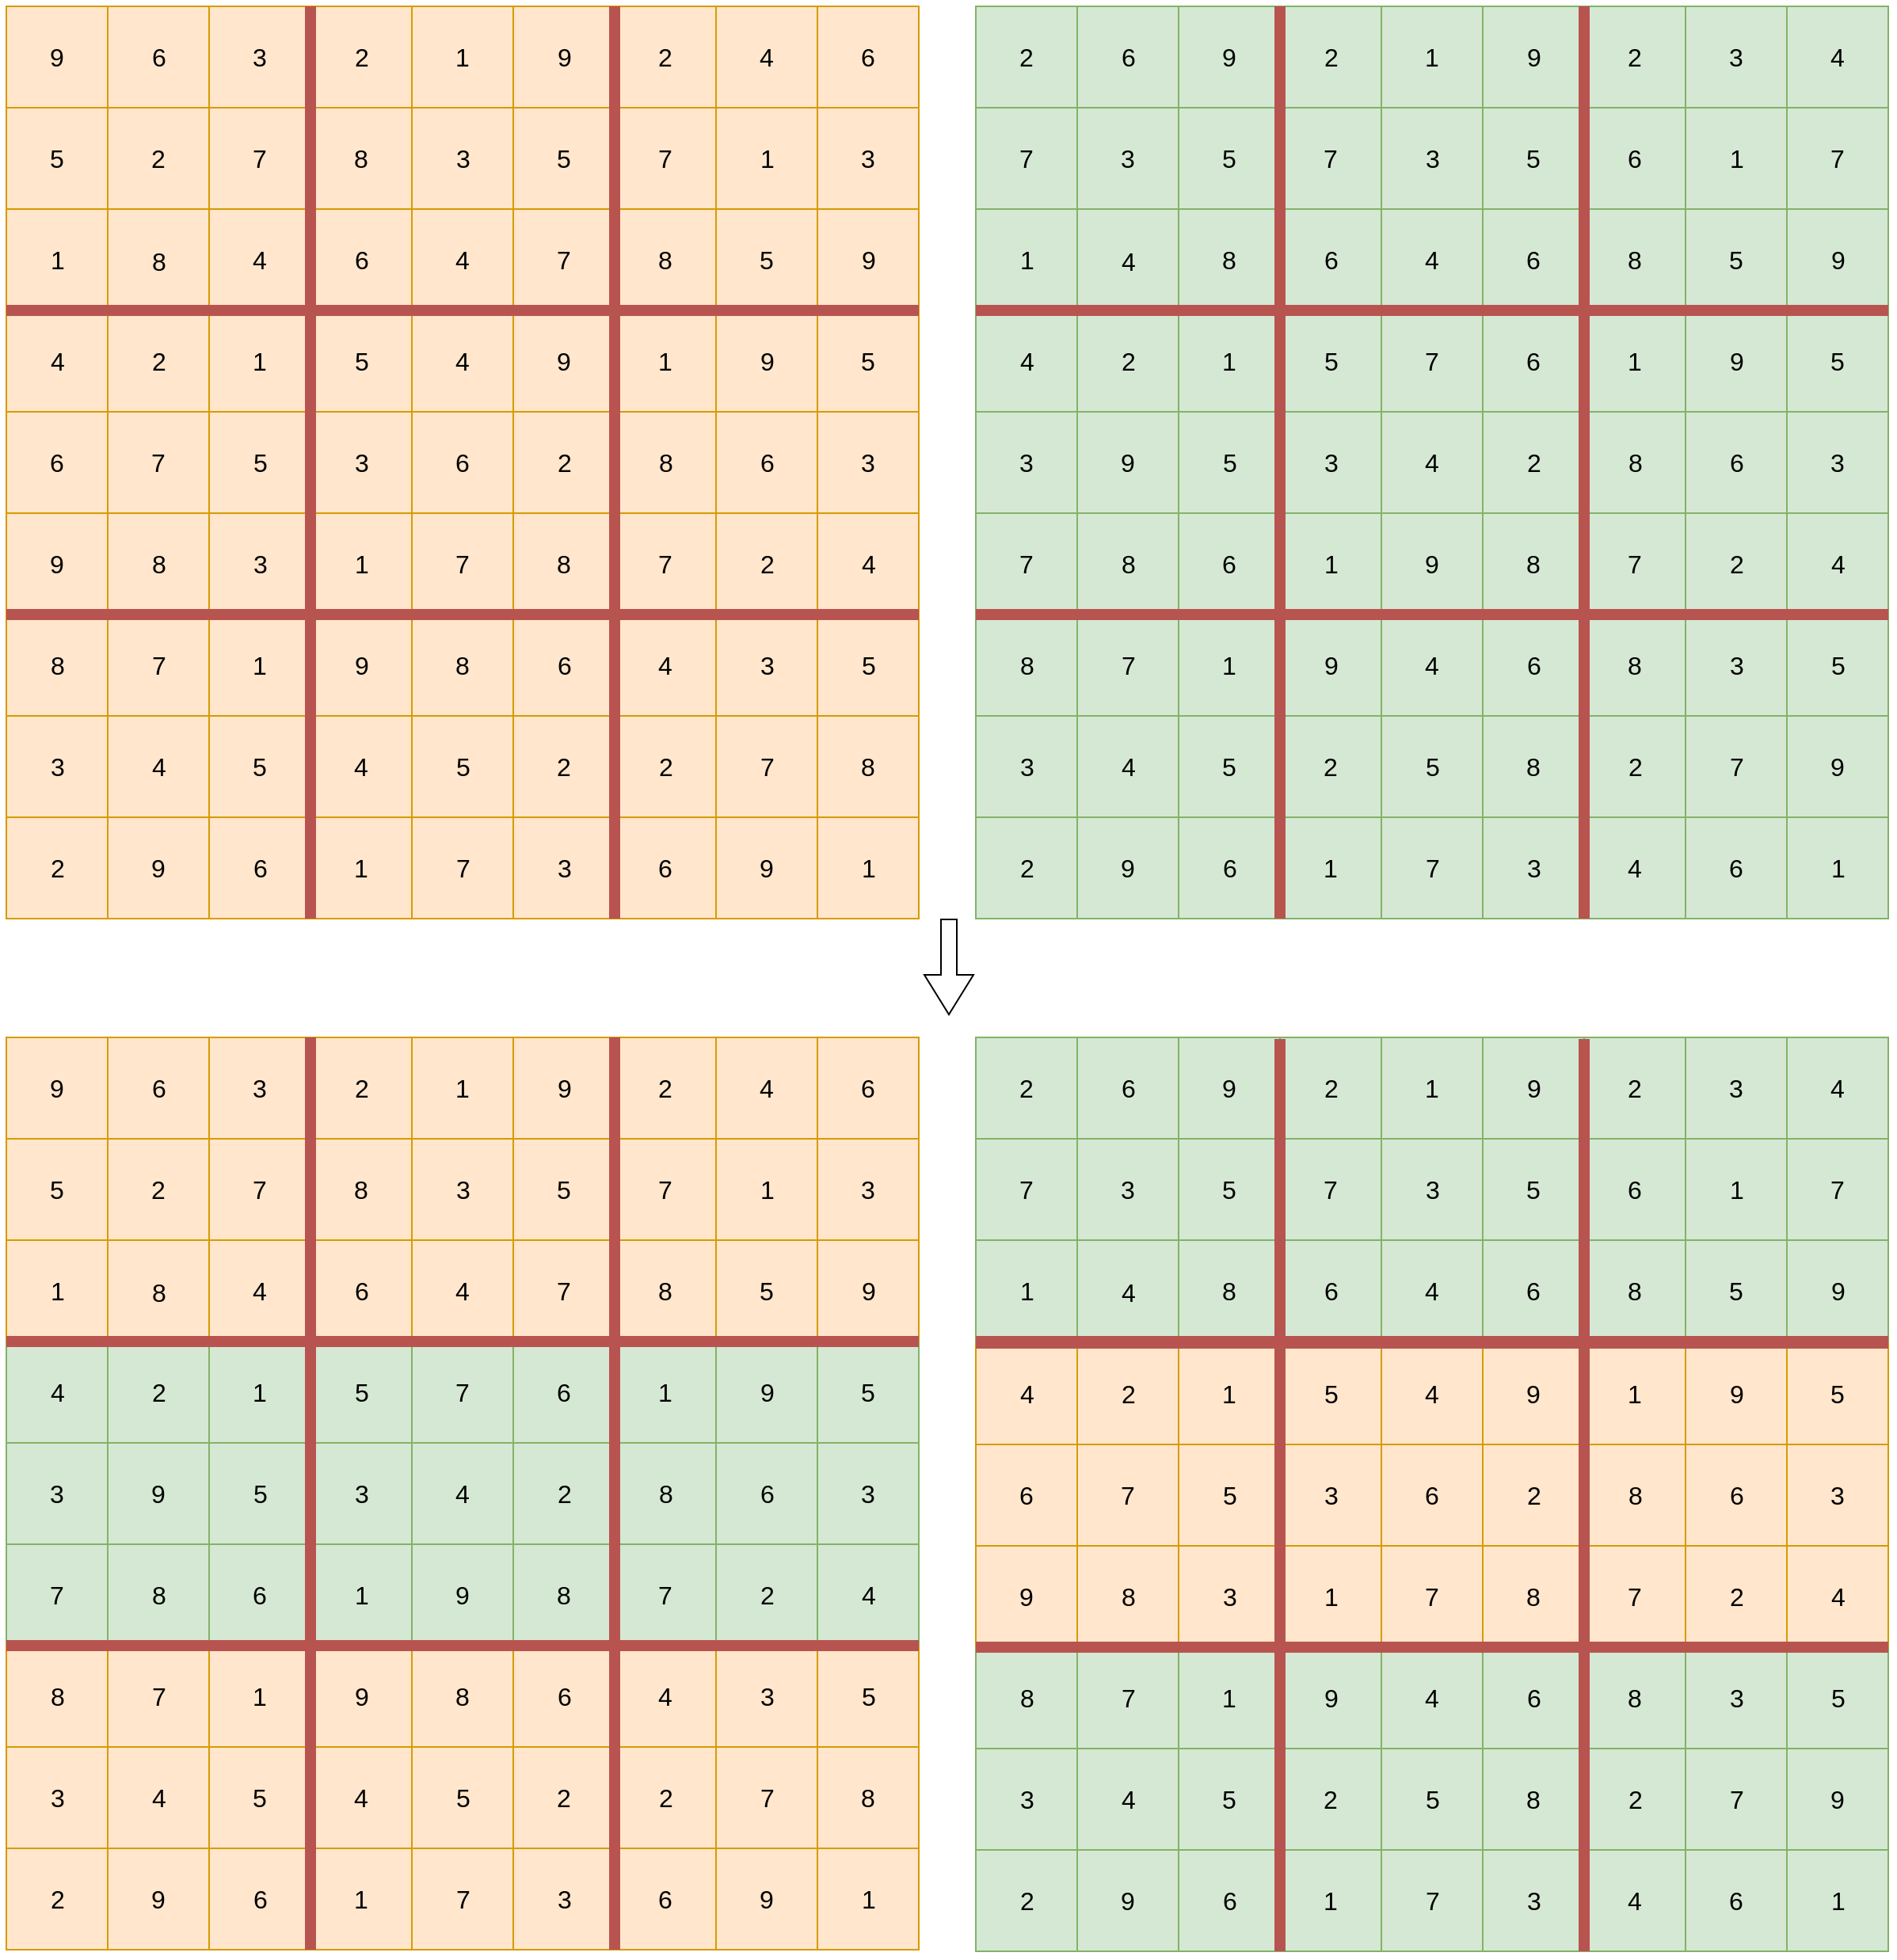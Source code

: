 <mxfile version="22.1.18" type="device">
  <diagram name="Page-1" id="i2DMALY9Xvrg91dQCHIN">
    <mxGraphModel dx="2449" dy="1646" grid="0" gridSize="10" guides="1" tooltips="1" connect="1" arrows="1" fold="1" page="0" pageScale="1" pageWidth="850" pageHeight="1100" math="0" shadow="0">
      <root>
        <mxCell id="0" />
        <mxCell id="1" parent="0" />
        <mxCell id="XYY6bWEJs2ji5yLr34Nl-1" value="9" style="rounded=0;whiteSpace=wrap;html=1;fontSize=16;fillColor=#ffe6cc;strokeColor=#d79b00;" vertex="1" parent="1">
          <mxGeometry x="-195" y="-226" width="64" height="64" as="geometry" />
        </mxCell>
        <mxCell id="XYY6bWEJs2ji5yLr34Nl-3" value="" style="rounded=0;whiteSpace=wrap;html=1;fontSize=16;fillColor=#ffe6cc;strokeColor=#d79b00;" vertex="1" parent="1">
          <mxGeometry x="-131" y="-226" width="64" height="64" as="geometry" />
        </mxCell>
        <mxCell id="XYY6bWEJs2ji5yLr34Nl-4" value="3" style="rounded=0;whiteSpace=wrap;html=1;fontSize=16;fillColor=#ffe6cc;strokeColor=#d79b00;" vertex="1" parent="1">
          <mxGeometry x="-67" y="-226" width="64" height="64" as="geometry" />
        </mxCell>
        <mxCell id="XYY6bWEJs2ji5yLr34Nl-10" value="5" style="rounded=0;whiteSpace=wrap;html=1;fontSize=16;fillColor=#ffe6cc;strokeColor=#d79b00;" vertex="1" parent="1">
          <mxGeometry x="-195" y="-162" width="64" height="64" as="geometry" />
        </mxCell>
        <mxCell id="XYY6bWEJs2ji5yLr34Nl-12" value="2" style="rounded=0;whiteSpace=wrap;html=1;fontSize=16;fillColor=#ffe6cc;strokeColor=#d79b00;" vertex="1" parent="1">
          <mxGeometry x="-131" y="-162" width="64" height="64" as="geometry" />
        </mxCell>
        <mxCell id="XYY6bWEJs2ji5yLr34Nl-13" value="7" style="rounded=0;whiteSpace=wrap;html=1;fontSize=16;fillColor=#ffe6cc;strokeColor=#d79b00;" vertex="1" parent="1">
          <mxGeometry x="-67" y="-162" width="64" height="64" as="geometry" />
        </mxCell>
        <mxCell id="XYY6bWEJs2ji5yLr34Nl-22" value="" style="rounded=0;whiteSpace=wrap;html=1;fontSize=16;fillColor=#ffe6cc;strokeColor=#d79b00;" vertex="1" parent="1">
          <mxGeometry x="-195" y="-98" width="64" height="64" as="geometry" />
        </mxCell>
        <mxCell id="XYY6bWEJs2ji5yLr34Nl-23" value="1" style="text;html=1;align=center;verticalAlign=middle;resizable=0;points=[];autosize=1;fontSize=16;" vertex="1" parent="1">
          <mxGeometry x="-176.5" y="-81.5" width="27" height="31" as="geometry" />
        </mxCell>
        <mxCell id="XYY6bWEJs2ji5yLr34Nl-24" value="8" style="rounded=0;whiteSpace=wrap;html=1;fontSize=16;fillColor=#ffe6cc;strokeColor=#d79b00;" vertex="1" parent="1">
          <mxGeometry x="-131" y="-98" width="65" height="65" as="geometry" />
        </mxCell>
        <mxCell id="XYY6bWEJs2ji5yLr34Nl-25" value="4" style="rounded=0;whiteSpace=wrap;html=1;fontSize=16;fillColor=#ffe6cc;strokeColor=#d79b00;" vertex="1" parent="1">
          <mxGeometry x="-67" y="-98" width="64" height="64" as="geometry" />
        </mxCell>
        <mxCell id="XYY6bWEJs2ji5yLr34Nl-26" value="6" style="text;html=1;align=center;verticalAlign=middle;resizable=0;points=[];autosize=1;fontSize=16;" vertex="1" parent="1">
          <mxGeometry x="-112.5" y="-209.5" width="27" height="31" as="geometry" />
        </mxCell>
        <mxCell id="XYY6bWEJs2ji5yLr34Nl-32" value="" style="rounded=0;whiteSpace=wrap;html=1;fontSize=16;fillColor=#ffe6cc;strokeColor=#d79b00;" vertex="1" parent="1">
          <mxGeometry x="-3" y="-226" width="64" height="64" as="geometry" />
        </mxCell>
        <mxCell id="XYY6bWEJs2ji5yLr34Nl-33" value="2" style="text;html=1;align=center;verticalAlign=middle;resizable=0;points=[];autosize=1;strokeColor=none;fillColor=none;fontSize=16;" vertex="1" parent="1">
          <mxGeometry x="15.5" y="-209.5" width="27" height="31" as="geometry" />
        </mxCell>
        <mxCell id="XYY6bWEJs2ji5yLr34Nl-34" value="1" style="rounded=0;whiteSpace=wrap;html=1;fontSize=16;fillColor=#ffe6cc;strokeColor=#d79b00;" vertex="1" parent="1">
          <mxGeometry x="61" y="-226" width="64" height="64" as="geometry" />
        </mxCell>
        <mxCell id="XYY6bWEJs2ji5yLr34Nl-35" value="" style="rounded=0;whiteSpace=wrap;html=1;fontSize=16;fillColor=#ffe6cc;strokeColor=#d79b00;" vertex="1" parent="1">
          <mxGeometry x="125" y="-226" width="64" height="64" as="geometry" />
        </mxCell>
        <mxCell id="XYY6bWEJs2ji5yLr34Nl-36" value="8" style="rounded=0;whiteSpace=wrap;html=1;fontSize=16;fillColor=#ffe6cc;strokeColor=#d79b00;" vertex="1" parent="1">
          <mxGeometry x="-3" y="-162" width="64" height="64" as="geometry" />
        </mxCell>
        <mxCell id="XYY6bWEJs2ji5yLr34Nl-38" value="" style="rounded=0;whiteSpace=wrap;html=1;fontSize=16;fillColor=#ffe6cc;strokeColor=#d79b00;" vertex="1" parent="1">
          <mxGeometry x="61" y="-162" width="64" height="64" as="geometry" />
        </mxCell>
        <mxCell id="XYY6bWEJs2ji5yLr34Nl-39" value="5" style="rounded=0;whiteSpace=wrap;html=1;fontSize=16;fillColor=#ffe6cc;strokeColor=#d79b00;" vertex="1" parent="1">
          <mxGeometry x="125" y="-162" width="64" height="64" as="geometry" />
        </mxCell>
        <mxCell id="XYY6bWEJs2ji5yLr34Nl-40" value="" style="rounded=0;whiteSpace=wrap;html=1;fontSize=16;fillColor=#ffe6cc;strokeColor=#d79b00;" vertex="1" parent="1">
          <mxGeometry x="-3" y="-98" width="64" height="64" as="geometry" />
        </mxCell>
        <mxCell id="XYY6bWEJs2ji5yLr34Nl-41" value="6" style="text;html=1;align=center;verticalAlign=middle;resizable=0;points=[];autosize=1;fontSize=16;" vertex="1" parent="1">
          <mxGeometry x="15.5" y="-81.5" width="27" height="31" as="geometry" />
        </mxCell>
        <mxCell id="XYY6bWEJs2ji5yLr34Nl-42" value="4" style="rounded=0;whiteSpace=wrap;html=1;fontSize=16;fillColor=#ffe6cc;strokeColor=#d79b00;" vertex="1" parent="1">
          <mxGeometry x="61" y="-98" width="64" height="64" as="geometry" />
        </mxCell>
        <mxCell id="XYY6bWEJs2ji5yLr34Nl-43" value="7" style="rounded=0;whiteSpace=wrap;html=1;fontSize=16;fillColor=#ffe6cc;strokeColor=#d79b00;" vertex="1" parent="1">
          <mxGeometry x="125" y="-98" width="64" height="64" as="geometry" />
        </mxCell>
        <mxCell id="XYY6bWEJs2ji5yLr34Nl-45" value="9" style="text;html=1;align=center;verticalAlign=middle;resizable=0;points=[];autosize=1;strokeColor=none;fillColor=none;fontSize=16;" vertex="1" parent="1">
          <mxGeometry x="143.5" y="-209.5" width="27" height="31" as="geometry" />
        </mxCell>
        <mxCell id="XYY6bWEJs2ji5yLr34Nl-46" value="3" style="text;html=1;align=center;verticalAlign=middle;resizable=0;points=[];autosize=1;strokeColor=none;fillColor=none;fontSize=16;" vertex="1" parent="1">
          <mxGeometry x="79.5" y="-145.5" width="27" height="31" as="geometry" />
        </mxCell>
        <mxCell id="XYY6bWEJs2ji5yLr34Nl-50" value="2" style="rounded=0;whiteSpace=wrap;html=1;fontSize=16;fillColor=#ffe6cc;strokeColor=#d79b00;" vertex="1" parent="1">
          <mxGeometry x="189" y="-226" width="64" height="64" as="geometry" />
        </mxCell>
        <mxCell id="XYY6bWEJs2ji5yLr34Nl-52" value="4" style="rounded=0;whiteSpace=wrap;html=1;fontSize=16;fillColor=#ffe6cc;strokeColor=#d79b00;" vertex="1" parent="1">
          <mxGeometry x="253" y="-226" width="64" height="64" as="geometry" />
        </mxCell>
        <mxCell id="XYY6bWEJs2ji5yLr34Nl-53" value="6" style="rounded=0;whiteSpace=wrap;html=1;fontSize=16;fillColor=#ffe6cc;strokeColor=#d79b00;" vertex="1" parent="1">
          <mxGeometry x="317" y="-226" width="64" height="64" as="geometry" />
        </mxCell>
        <mxCell id="XYY6bWEJs2ji5yLr34Nl-54" value="7" style="rounded=0;whiteSpace=wrap;html=1;fontSize=16;fillColor=#ffe6cc;strokeColor=#d79b00;" vertex="1" parent="1">
          <mxGeometry x="189" y="-162" width="64" height="64" as="geometry" />
        </mxCell>
        <mxCell id="XYY6bWEJs2ji5yLr34Nl-56" value="" style="rounded=0;whiteSpace=wrap;html=1;fontSize=16;fillColor=#ffe6cc;strokeColor=#d79b00;" vertex="1" parent="1">
          <mxGeometry x="253" y="-162" width="64" height="64" as="geometry" />
        </mxCell>
        <mxCell id="XYY6bWEJs2ji5yLr34Nl-57" value="3" style="rounded=0;whiteSpace=wrap;html=1;fontSize=16;fillColor=#ffe6cc;strokeColor=#d79b00;" vertex="1" parent="1">
          <mxGeometry x="317" y="-162" width="64" height="64" as="geometry" />
        </mxCell>
        <mxCell id="XYY6bWEJs2ji5yLr34Nl-58" value="8" style="rounded=0;whiteSpace=wrap;html=1;fontSize=16;fillColor=#ffe6cc;strokeColor=#d79b00;" vertex="1" parent="1">
          <mxGeometry x="189" y="-98" width="64" height="64" as="geometry" />
        </mxCell>
        <mxCell id="XYY6bWEJs2ji5yLr34Nl-60" value="5" style="rounded=0;whiteSpace=wrap;html=1;fontSize=16;fillColor=#ffe6cc;strokeColor=#d79b00;" vertex="1" parent="1">
          <mxGeometry x="253" y="-98" width="64" height="64" as="geometry" />
        </mxCell>
        <mxCell id="XYY6bWEJs2ji5yLr34Nl-61" value="" style="rounded=0;whiteSpace=wrap;html=1;fontSize=16;fillColor=#ffe6cc;strokeColor=#d79b00;" vertex="1" parent="1">
          <mxGeometry x="317" y="-98" width="64" height="64" as="geometry" />
        </mxCell>
        <mxCell id="XYY6bWEJs2ji5yLr34Nl-64" value="1" style="text;html=1;align=center;verticalAlign=middle;resizable=0;points=[];autosize=1;strokeColor=none;fillColor=none;fontSize=16;" vertex="1" parent="1">
          <mxGeometry x="271.5" y="-145.5" width="27" height="31" as="geometry" />
        </mxCell>
        <mxCell id="XYY6bWEJs2ji5yLr34Nl-67" value="9" style="text;html=1;align=center;verticalAlign=middle;resizable=0;points=[];autosize=1;fontSize=16;" vertex="1" parent="1">
          <mxGeometry x="335.5" y="-81.5" width="27" height="31" as="geometry" />
        </mxCell>
        <mxCell id="XYY6bWEJs2ji5yLr34Nl-68" value="" style="rounded=0;whiteSpace=wrap;html=1;fontSize=16;fillColor=#ffe6cc;strokeColor=#d79b00;" vertex="1" parent="1">
          <mxGeometry x="-195" y="-34" width="64" height="64" as="geometry" />
        </mxCell>
        <mxCell id="XYY6bWEJs2ji5yLr34Nl-69" value="4" style="text;html=1;align=center;verticalAlign=middle;resizable=0;points=[];autosize=1;strokeColor=none;fillColor=none;fontSize=16;" vertex="1" parent="1">
          <mxGeometry x="-176.5" y="-17.5" width="27" height="31" as="geometry" />
        </mxCell>
        <mxCell id="XYY6bWEJs2ji5yLr34Nl-70" value="" style="rounded=0;whiteSpace=wrap;html=1;fontSize=16;fillColor=#ffe6cc;strokeColor=#d79b00;" vertex="1" parent="1">
          <mxGeometry x="-131" y="-34" width="64" height="64" as="geometry" />
        </mxCell>
        <mxCell id="XYY6bWEJs2ji5yLr34Nl-71" value="1" style="rounded=0;whiteSpace=wrap;html=1;fontSize=16;fillColor=#ffe6cc;strokeColor=#d79b00;" vertex="1" parent="1">
          <mxGeometry x="-67" y="-34" width="64" height="64" as="geometry" />
        </mxCell>
        <mxCell id="XYY6bWEJs2ji5yLr34Nl-72" value="6" style="rounded=0;whiteSpace=wrap;html=1;fontSize=16;fillColor=#ffe6cc;strokeColor=#d79b00;" vertex="1" parent="1">
          <mxGeometry x="-195" y="30" width="64" height="64" as="geometry" />
        </mxCell>
        <mxCell id="XYY6bWEJs2ji5yLr34Nl-74" value="7" style="rounded=0;whiteSpace=wrap;html=1;fontSize=16;fillColor=#ffe6cc;strokeColor=#d79b00;" vertex="1" parent="1">
          <mxGeometry x="-131" y="30" width="64" height="64" as="geometry" />
        </mxCell>
        <mxCell id="XYY6bWEJs2ji5yLr34Nl-75" value="" style="rounded=0;whiteSpace=wrap;html=1;fontSize=16;fillColor=#ffe6cc;strokeColor=#d79b00;" vertex="1" parent="1">
          <mxGeometry x="-67" y="30" width="64" height="64" as="geometry" />
        </mxCell>
        <mxCell id="XYY6bWEJs2ji5yLr34Nl-76" value="9" style="rounded=0;whiteSpace=wrap;html=1;fontSize=16;fillColor=#ffe6cc;strokeColor=#d79b00;" vertex="1" parent="1">
          <mxGeometry x="-195" y="94" width="64" height="64" as="geometry" />
        </mxCell>
        <mxCell id="XYY6bWEJs2ji5yLr34Nl-78" value="" style="rounded=0;whiteSpace=wrap;html=1;fontSize=16;fillColor=#ffe6cc;strokeColor=#d79b00;" vertex="1" parent="1">
          <mxGeometry x="-131" y="94" width="64" height="64" as="geometry" />
        </mxCell>
        <mxCell id="XYY6bWEJs2ji5yLr34Nl-79" value="" style="rounded=0;whiteSpace=wrap;html=1;fontSize=16;fillColor=#ffe6cc;strokeColor=#d79b00;" vertex="1" parent="1">
          <mxGeometry x="-67" y="94" width="64" height="64" as="geometry" />
        </mxCell>
        <mxCell id="XYY6bWEJs2ji5yLr34Nl-80" value="2" style="text;html=1;align=center;verticalAlign=middle;resizable=0;points=[];autosize=1;strokeColor=none;fillColor=none;fontSize=16;" vertex="1" parent="1">
          <mxGeometry x="-112.5" y="-17.5" width="27" height="31" as="geometry" />
        </mxCell>
        <mxCell id="XYY6bWEJs2ji5yLr34Nl-83" value="5" style="text;html=1;align=center;verticalAlign=middle;resizable=0;points=[];autosize=1;strokeColor=none;fillColor=none;fontSize=16;" vertex="1" parent="1">
          <mxGeometry x="-48.5" y="46.5" width="27" height="31" as="geometry" />
        </mxCell>
        <mxCell id="XYY6bWEJs2ji5yLr34Nl-84" value="8" style="text;html=1;align=center;verticalAlign=middle;resizable=0;points=[];autosize=1;strokeColor=none;fillColor=none;fontSize=16;" vertex="1" parent="1">
          <mxGeometry x="-112.5" y="110.5" width="27" height="31" as="geometry" />
        </mxCell>
        <mxCell id="XYY6bWEJs2ji5yLr34Nl-85" value="3" style="text;html=1;align=center;verticalAlign=middle;resizable=0;points=[];autosize=1;strokeColor=none;fillColor=none;fontSize=16;" vertex="1" parent="1">
          <mxGeometry x="-48.5" y="110.5" width="27" height="31" as="geometry" />
        </mxCell>
        <mxCell id="XYY6bWEJs2ji5yLr34Nl-86" value="" style="rounded=0;whiteSpace=wrap;html=1;fontSize=16;fillColor=#ffe6cc;strokeColor=#d79b00;" vertex="1" parent="1">
          <mxGeometry x="-3" y="-34" width="64" height="64" as="geometry" />
        </mxCell>
        <mxCell id="XYY6bWEJs2ji5yLr34Nl-87" value="5" style="text;html=1;align=center;verticalAlign=middle;resizable=0;points=[];autosize=1;strokeColor=none;fillColor=none;fontSize=16;" vertex="1" parent="1">
          <mxGeometry x="15.5" y="-17.5" width="27" height="31" as="geometry" />
        </mxCell>
        <mxCell id="XYY6bWEJs2ji5yLr34Nl-88" value="4" style="rounded=0;whiteSpace=wrap;html=1;fontSize=16;fillColor=#ffe6cc;strokeColor=#d79b00;" vertex="1" parent="1">
          <mxGeometry x="61" y="-34" width="64" height="64" as="geometry" />
        </mxCell>
        <mxCell id="XYY6bWEJs2ji5yLr34Nl-89" value="9" style="rounded=0;whiteSpace=wrap;html=1;fontSize=16;fillColor=#ffe6cc;strokeColor=#d79b00;" vertex="1" parent="1">
          <mxGeometry x="125" y="-34" width="64" height="64" as="geometry" />
        </mxCell>
        <mxCell id="XYY6bWEJs2ji5yLr34Nl-90" value="" style="rounded=0;whiteSpace=wrap;html=1;fontSize=16;fillColor=#ffe6cc;strokeColor=#d79b00;" vertex="1" parent="1">
          <mxGeometry x="-3" y="30" width="64" height="64" as="geometry" />
        </mxCell>
        <mxCell id="XYY6bWEJs2ji5yLr34Nl-91" value="3" style="text;html=1;align=center;verticalAlign=middle;resizable=0;points=[];autosize=1;strokeColor=none;fillColor=none;fontSize=16;" vertex="1" parent="1">
          <mxGeometry x="15.5" y="46.5" width="27" height="31" as="geometry" />
        </mxCell>
        <mxCell id="XYY6bWEJs2ji5yLr34Nl-92" value="6" style="rounded=0;whiteSpace=wrap;html=1;fontSize=16;fillColor=#ffe6cc;strokeColor=#d79b00;" vertex="1" parent="1">
          <mxGeometry x="61" y="30" width="64" height="64" as="geometry" />
        </mxCell>
        <mxCell id="XYY6bWEJs2ji5yLr34Nl-93" value="" style="rounded=0;whiteSpace=wrap;html=1;fontSize=16;fillColor=#ffe6cc;strokeColor=#d79b00;" vertex="1" parent="1">
          <mxGeometry x="125" y="30" width="64" height="64" as="geometry" />
        </mxCell>
        <mxCell id="XYY6bWEJs2ji5yLr34Nl-94" value="" style="rounded=0;whiteSpace=wrap;html=1;fontSize=16;fillColor=#ffe6cc;strokeColor=#d79b00;" vertex="1" parent="1">
          <mxGeometry x="-3" y="94" width="64" height="64" as="geometry" />
        </mxCell>
        <mxCell id="XYY6bWEJs2ji5yLr34Nl-95" value="1" style="text;html=1;align=center;verticalAlign=middle;resizable=0;points=[];autosize=1;strokeColor=none;fillColor=none;fontSize=16;" vertex="1" parent="1">
          <mxGeometry x="15.5" y="110.5" width="27" height="31" as="geometry" />
        </mxCell>
        <mxCell id="XYY6bWEJs2ji5yLr34Nl-96" value="7" style="rounded=0;whiteSpace=wrap;html=1;fontSize=16;fillColor=#ffe6cc;strokeColor=#d79b00;" vertex="1" parent="1">
          <mxGeometry x="61" y="94" width="64" height="64" as="geometry" />
        </mxCell>
        <mxCell id="XYY6bWEJs2ji5yLr34Nl-97" value="8" style="rounded=0;whiteSpace=wrap;html=1;fontSize=16;fillColor=#ffe6cc;strokeColor=#d79b00;" vertex="1" parent="1">
          <mxGeometry x="125" y="94" width="64" height="64" as="geometry" />
        </mxCell>
        <mxCell id="XYY6bWEJs2ji5yLr34Nl-101" value="2" style="text;html=1;align=center;verticalAlign=middle;resizable=0;points=[];autosize=1;strokeColor=none;fillColor=none;fontSize=16;" vertex="1" parent="1">
          <mxGeometry x="143.5" y="46.5" width="27" height="31" as="geometry" />
        </mxCell>
        <mxCell id="XYY6bWEJs2ji5yLr34Nl-104" value="1" style="rounded=0;whiteSpace=wrap;html=1;fontSize=16;fillColor=#ffe6cc;strokeColor=#d79b00;" vertex="1" parent="1">
          <mxGeometry x="189" y="-34" width="64" height="64" as="geometry" />
        </mxCell>
        <mxCell id="XYY6bWEJs2ji5yLr34Nl-106" value="" style="rounded=0;whiteSpace=wrap;html=1;fontSize=16;fillColor=#ffe6cc;strokeColor=#d79b00;" vertex="1" parent="1">
          <mxGeometry x="253" y="-34" width="64" height="64" as="geometry" />
        </mxCell>
        <mxCell id="XYY6bWEJs2ji5yLr34Nl-107" value="5" style="rounded=0;whiteSpace=wrap;html=1;fontSize=16;fillColor=#ffe6cc;strokeColor=#d79b00;" vertex="1" parent="1">
          <mxGeometry x="317" y="-34" width="64" height="64" as="geometry" />
        </mxCell>
        <mxCell id="XYY6bWEJs2ji5yLr34Nl-108" value="" style="rounded=0;whiteSpace=wrap;html=1;fontSize=16;fillColor=#ffe6cc;strokeColor=#d79b00;" vertex="1" parent="1">
          <mxGeometry x="189" y="30" width="64" height="64" as="geometry" />
        </mxCell>
        <mxCell id="XYY6bWEJs2ji5yLr34Nl-109" value="8" style="text;html=1;align=center;verticalAlign=middle;resizable=0;points=[];autosize=1;strokeColor=none;fillColor=none;fontSize=16;" vertex="1" parent="1">
          <mxGeometry x="207.5" y="46.5" width="27" height="31" as="geometry" />
        </mxCell>
        <mxCell id="XYY6bWEJs2ji5yLr34Nl-110" value="" style="rounded=0;whiteSpace=wrap;html=1;fontSize=16;fillColor=#ffe6cc;strokeColor=#d79b00;" vertex="1" parent="1">
          <mxGeometry x="253" y="30" width="64" height="64" as="geometry" />
        </mxCell>
        <mxCell id="XYY6bWEJs2ji5yLr34Nl-111" value="3" style="rounded=0;whiteSpace=wrap;html=1;fontSize=16;fillColor=#ffe6cc;strokeColor=#d79b00;" vertex="1" parent="1">
          <mxGeometry x="317" y="30" width="64" height="64" as="geometry" />
        </mxCell>
        <mxCell id="XYY6bWEJs2ji5yLr34Nl-112" value="7" style="rounded=0;whiteSpace=wrap;html=1;fontSize=16;fillColor=#ffe6cc;strokeColor=#d79b00;" vertex="1" parent="1">
          <mxGeometry x="189" y="94" width="64" height="64" as="geometry" />
        </mxCell>
        <mxCell id="XYY6bWEJs2ji5yLr34Nl-114" value="" style="rounded=0;whiteSpace=wrap;html=1;fontSize=16;fillColor=#ffe6cc;strokeColor=#d79b00;" vertex="1" parent="1">
          <mxGeometry x="253" y="94" width="64" height="64" as="geometry" />
        </mxCell>
        <mxCell id="XYY6bWEJs2ji5yLr34Nl-115" value="" style="rounded=0;whiteSpace=wrap;html=1;fontSize=16;fillColor=#ffe6cc;strokeColor=#d79b00;" vertex="1" parent="1">
          <mxGeometry x="317" y="94" width="64" height="64" as="geometry" />
        </mxCell>
        <mxCell id="XYY6bWEJs2ji5yLr34Nl-116" value="9" style="text;html=1;align=center;verticalAlign=middle;resizable=0;points=[];autosize=1;strokeColor=none;fillColor=none;fontSize=16;" vertex="1" parent="1">
          <mxGeometry x="271.5" y="-17.5" width="27" height="31" as="geometry" />
        </mxCell>
        <mxCell id="XYY6bWEJs2ji5yLr34Nl-118" value="6" style="text;html=1;align=center;verticalAlign=middle;resizable=0;points=[];autosize=1;strokeColor=none;fillColor=none;fontSize=16;" vertex="1" parent="1">
          <mxGeometry x="271.5" y="46.5" width="27" height="31" as="geometry" />
        </mxCell>
        <mxCell id="XYY6bWEJs2ji5yLr34Nl-120" value="2" style="text;html=1;align=center;verticalAlign=middle;resizable=0;points=[];autosize=1;strokeColor=none;fillColor=none;fontSize=16;" vertex="1" parent="1">
          <mxGeometry x="271.5" y="110.5" width="27" height="31" as="geometry" />
        </mxCell>
        <mxCell id="XYY6bWEJs2ji5yLr34Nl-121" value="4" style="text;html=1;align=center;verticalAlign=middle;resizable=0;points=[];autosize=1;strokeColor=none;fillColor=none;fontSize=16;" vertex="1" parent="1">
          <mxGeometry x="335.5" y="110.5" width="27" height="31" as="geometry" />
        </mxCell>
        <mxCell id="XYY6bWEJs2ji5yLr34Nl-122" value="" style="rounded=0;whiteSpace=wrap;html=1;fontSize=16;fillColor=#ffe6cc;strokeColor=#d79b00;" vertex="1" parent="1">
          <mxGeometry x="-195" y="158" width="64" height="64" as="geometry" />
        </mxCell>
        <mxCell id="XYY6bWEJs2ji5yLr34Nl-123" value="8" style="text;html=1;align=center;verticalAlign=middle;resizable=0;points=[];autosize=1;strokeColor=none;fillColor=none;fontSize=16;" vertex="1" parent="1">
          <mxGeometry x="-176.5" y="174.5" width="27" height="31" as="geometry" />
        </mxCell>
        <mxCell id="XYY6bWEJs2ji5yLr34Nl-124" value="" style="rounded=0;whiteSpace=wrap;html=1;fontSize=16;fillColor=#ffe6cc;strokeColor=#d79b00;" vertex="1" parent="1">
          <mxGeometry x="-131" y="158" width="64" height="64" as="geometry" />
        </mxCell>
        <mxCell id="XYY6bWEJs2ji5yLr34Nl-125" value="1" style="rounded=0;whiteSpace=wrap;html=1;fontSize=16;fillColor=#ffe6cc;strokeColor=#d79b00;" vertex="1" parent="1">
          <mxGeometry x="-67" y="158" width="64" height="64" as="geometry" />
        </mxCell>
        <mxCell id="XYY6bWEJs2ji5yLr34Nl-126" value="" style="rounded=0;whiteSpace=wrap;html=1;fontSize=16;fillColor=#ffe6cc;strokeColor=#d79b00;" vertex="1" parent="1">
          <mxGeometry x="-195" y="222" width="64" height="64" as="geometry" />
        </mxCell>
        <mxCell id="XYY6bWEJs2ji5yLr34Nl-127" value="3" style="text;html=1;align=center;verticalAlign=middle;resizable=0;points=[];autosize=1;strokeColor=none;fillColor=none;fontSize=16;" vertex="1" parent="1">
          <mxGeometry x="-176.5" y="238.5" width="27" height="31" as="geometry" />
        </mxCell>
        <mxCell id="XYY6bWEJs2ji5yLr34Nl-128" value="" style="rounded=0;whiteSpace=wrap;html=1;fontSize=16;fillColor=#ffe6cc;strokeColor=#d79b00;" vertex="1" parent="1">
          <mxGeometry x="-131" y="222" width="64" height="64" as="geometry" />
        </mxCell>
        <mxCell id="XYY6bWEJs2ji5yLr34Nl-129" value="5" style="rounded=0;whiteSpace=wrap;html=1;fontSize=16;fillColor=#ffe6cc;strokeColor=#d79b00;" vertex="1" parent="1">
          <mxGeometry x="-67" y="222" width="64" height="64" as="geometry" />
        </mxCell>
        <mxCell id="XYY6bWEJs2ji5yLr34Nl-130" value="" style="rounded=0;whiteSpace=wrap;html=1;fontSize=16;fillColor=#ffe6cc;strokeColor=#d79b00;" vertex="1" parent="1">
          <mxGeometry x="-195" y="286" width="64" height="64" as="geometry" />
        </mxCell>
        <mxCell id="XYY6bWEJs2ji5yLr34Nl-131" value="2" style="text;html=1;align=center;verticalAlign=middle;resizable=0;points=[];autosize=1;strokeColor=none;fillColor=none;fontSize=16;" vertex="1" parent="1">
          <mxGeometry x="-176.5" y="302.5" width="27" height="31" as="geometry" />
        </mxCell>
        <mxCell id="XYY6bWEJs2ji5yLr34Nl-132" value="9" style="rounded=0;whiteSpace=wrap;html=1;fontSize=16;fillColor=#ffe6cc;strokeColor=#d79b00;" vertex="1" parent="1">
          <mxGeometry x="-131" y="286" width="64" height="64" as="geometry" />
        </mxCell>
        <mxCell id="XYY6bWEJs2ji5yLr34Nl-133" value="" style="rounded=0;whiteSpace=wrap;html=1;fontSize=16;fillColor=#ffe6cc;strokeColor=#d79b00;" vertex="1" parent="1">
          <mxGeometry x="-67" y="286" width="64" height="64" as="geometry" />
        </mxCell>
        <mxCell id="XYY6bWEJs2ji5yLr34Nl-134" value="7" style="text;html=1;align=center;verticalAlign=middle;resizable=0;points=[];autosize=1;strokeColor=none;fillColor=none;fontSize=16;" vertex="1" parent="1">
          <mxGeometry x="-112.5" y="174.5" width="27" height="31" as="geometry" />
        </mxCell>
        <mxCell id="XYY6bWEJs2ji5yLr34Nl-136" value="4" style="text;html=1;align=center;verticalAlign=middle;resizable=0;points=[];autosize=1;strokeColor=none;fillColor=none;fontSize=16;" vertex="1" parent="1">
          <mxGeometry x="-112.5" y="238.5" width="27" height="31" as="geometry" />
        </mxCell>
        <mxCell id="XYY6bWEJs2ji5yLr34Nl-139" value="6" style="text;html=1;align=center;verticalAlign=middle;resizable=0;points=[];autosize=1;strokeColor=none;fillColor=none;fontSize=16;" vertex="1" parent="1">
          <mxGeometry x="-48.5" y="302.5" width="27" height="31" as="geometry" />
        </mxCell>
        <mxCell id="XYY6bWEJs2ji5yLr34Nl-140" value="" style="rounded=0;whiteSpace=wrap;html=1;fontSize=16;fillColor=#ffe6cc;strokeColor=#d79b00;" vertex="1" parent="1">
          <mxGeometry x="-3" y="158" width="64" height="64" as="geometry" />
        </mxCell>
        <mxCell id="XYY6bWEJs2ji5yLr34Nl-141" value="9" style="text;html=1;align=center;verticalAlign=middle;resizable=0;points=[];autosize=1;strokeColor=none;fillColor=none;fontSize=16;" vertex="1" parent="1">
          <mxGeometry x="15.5" y="174.5" width="27" height="31" as="geometry" />
        </mxCell>
        <mxCell id="XYY6bWEJs2ji5yLr34Nl-142" value="8" style="rounded=0;whiteSpace=wrap;html=1;fontSize=16;fillColor=#ffe6cc;strokeColor=#d79b00;" vertex="1" parent="1">
          <mxGeometry x="61" y="158" width="64" height="64" as="geometry" />
        </mxCell>
        <mxCell id="XYY6bWEJs2ji5yLr34Nl-143" value="" style="rounded=0;whiteSpace=wrap;html=1;fontSize=16;fillColor=#ffe6cc;strokeColor=#d79b00;" vertex="1" parent="1">
          <mxGeometry x="125" y="158" width="64" height="64" as="geometry" />
        </mxCell>
        <mxCell id="XYY6bWEJs2ji5yLr34Nl-144" value="4" style="rounded=0;whiteSpace=wrap;html=1;fontSize=16;fillColor=#ffe6cc;strokeColor=#d79b00;" vertex="1" parent="1">
          <mxGeometry x="-3" y="222" width="64" height="64" as="geometry" />
        </mxCell>
        <mxCell id="XYY6bWEJs2ji5yLr34Nl-146" value="" style="rounded=0;whiteSpace=wrap;html=1;fontSize=16;fillColor=#ffe6cc;strokeColor=#d79b00;" vertex="1" parent="1">
          <mxGeometry x="61" y="222" width="64" height="64" as="geometry" />
        </mxCell>
        <mxCell id="XYY6bWEJs2ji5yLr34Nl-147" value="2" style="rounded=0;whiteSpace=wrap;html=1;fontSize=16;fillColor=#ffe6cc;strokeColor=#d79b00;" vertex="1" parent="1">
          <mxGeometry x="125" y="222" width="64" height="64" as="geometry" />
        </mxCell>
        <mxCell id="XYY6bWEJs2ji5yLr34Nl-148" value="1" style="rounded=0;whiteSpace=wrap;html=1;fontSize=16;fillColor=#ffe6cc;strokeColor=#d79b00;" vertex="1" parent="1">
          <mxGeometry x="-3" y="286" width="64" height="64" as="geometry" />
        </mxCell>
        <mxCell id="XYY6bWEJs2ji5yLr34Nl-150" value="" style="rounded=0;whiteSpace=wrap;html=1;fontSize=16;fillColor=#ffe6cc;strokeColor=#d79b00;" vertex="1" parent="1">
          <mxGeometry x="61" y="286" width="64" height="64" as="geometry" />
        </mxCell>
        <mxCell id="XYY6bWEJs2ji5yLr34Nl-151" value="" style="rounded=0;whiteSpace=wrap;html=1;fontSize=16;fillColor=#ffe6cc;strokeColor=#d79b00;" vertex="1" parent="1">
          <mxGeometry x="125" y="286" width="64" height="64" as="geometry" />
        </mxCell>
        <mxCell id="XYY6bWEJs2ji5yLr34Nl-153" value="6" style="text;html=1;align=center;verticalAlign=middle;resizable=0;points=[];autosize=1;strokeColor=none;fillColor=none;fontSize=16;" vertex="1" parent="1">
          <mxGeometry x="143.5" y="174.5" width="27" height="31" as="geometry" />
        </mxCell>
        <mxCell id="XYY6bWEJs2ji5yLr34Nl-154" value="5" style="text;html=1;align=center;verticalAlign=middle;resizable=0;points=[];autosize=1;strokeColor=none;fillColor=none;fontSize=16;" vertex="1" parent="1">
          <mxGeometry x="79.5" y="238.5" width="27" height="31" as="geometry" />
        </mxCell>
        <mxCell id="XYY6bWEJs2ji5yLr34Nl-156" value="7" style="text;html=1;align=center;verticalAlign=middle;resizable=0;points=[];autosize=1;strokeColor=none;fillColor=none;fontSize=16;" vertex="1" parent="1">
          <mxGeometry x="79.5" y="302.5" width="27" height="31" as="geometry" />
        </mxCell>
        <mxCell id="XYY6bWEJs2ji5yLr34Nl-157" value="3" style="text;html=1;align=center;verticalAlign=middle;resizable=0;points=[];autosize=1;strokeColor=none;fillColor=none;fontSize=16;" vertex="1" parent="1">
          <mxGeometry x="143.5" y="302.5" width="27" height="31" as="geometry" />
        </mxCell>
        <mxCell id="XYY6bWEJs2ji5yLr34Nl-158" value="4" style="rounded=0;whiteSpace=wrap;html=1;fontSize=16;fillColor=#ffe6cc;strokeColor=#d79b00;" vertex="1" parent="1">
          <mxGeometry x="189" y="158" width="64" height="64" as="geometry" />
        </mxCell>
        <mxCell id="XYY6bWEJs2ji5yLr34Nl-160" value="" style="rounded=0;whiteSpace=wrap;html=1;fontSize=16;fillColor=#ffe6cc;strokeColor=#d79b00;" vertex="1" parent="1">
          <mxGeometry x="253" y="158" width="64" height="64" as="geometry" />
        </mxCell>
        <mxCell id="XYY6bWEJs2ji5yLr34Nl-161" value="" style="rounded=0;whiteSpace=wrap;html=1;fontSize=16;fillColor=#ffe6cc;strokeColor=#d79b00;" vertex="1" parent="1">
          <mxGeometry x="317" y="158" width="64" height="64" as="geometry" />
        </mxCell>
        <mxCell id="XYY6bWEJs2ji5yLr34Nl-162" value="" style="rounded=0;whiteSpace=wrap;html=1;fontSize=16;fillColor=#ffe6cc;strokeColor=#d79b00;" vertex="1" parent="1">
          <mxGeometry x="189" y="222" width="64" height="64" as="geometry" />
        </mxCell>
        <mxCell id="XYY6bWEJs2ji5yLr34Nl-163" value="2" style="text;html=1;align=center;verticalAlign=middle;resizable=0;points=[];autosize=1;strokeColor=none;fillColor=none;fontSize=16;" vertex="1" parent="1">
          <mxGeometry x="207.5" y="238.5" width="27" height="31" as="geometry" />
        </mxCell>
        <mxCell id="XYY6bWEJs2ji5yLr34Nl-164" value="" style="rounded=0;whiteSpace=wrap;html=1;fontSize=16;fillColor=#ffe6cc;strokeColor=#d79b00;" vertex="1" parent="1">
          <mxGeometry x="253" y="222" width="64" height="64" as="geometry" />
        </mxCell>
        <mxCell id="XYY6bWEJs2ji5yLr34Nl-165" value="8" style="rounded=0;whiteSpace=wrap;html=1;fontSize=16;fillColor=#ffe6cc;strokeColor=#d79b00;" vertex="1" parent="1">
          <mxGeometry x="317" y="222" width="64" height="64" as="geometry" />
        </mxCell>
        <mxCell id="XYY6bWEJs2ji5yLr34Nl-166" value="6" style="rounded=0;whiteSpace=wrap;html=1;fontSize=16;fillColor=#ffe6cc;strokeColor=#d79b00;" vertex="1" parent="1">
          <mxGeometry x="189" y="286" width="64" height="64" as="geometry" />
        </mxCell>
        <mxCell id="XYY6bWEJs2ji5yLr34Nl-168" value="9" style="rounded=0;whiteSpace=wrap;html=1;fontSize=16;fillColor=#ffe6cc;strokeColor=#d79b00;" vertex="1" parent="1">
          <mxGeometry x="253" y="286" width="64" height="64" as="geometry" />
        </mxCell>
        <mxCell id="XYY6bWEJs2ji5yLr34Nl-169" value="" style="rounded=0;whiteSpace=wrap;html=1;fontSize=16;fillColor=#ffe6cc;strokeColor=#d79b00;" vertex="1" parent="1">
          <mxGeometry x="317" y="286" width="64" height="64" as="geometry" />
        </mxCell>
        <mxCell id="XYY6bWEJs2ji5yLr34Nl-170" value="3" style="text;html=1;align=center;verticalAlign=middle;resizable=0;points=[];autosize=1;strokeColor=none;fillColor=none;fontSize=16;" vertex="1" parent="1">
          <mxGeometry x="271.5" y="174.5" width="27" height="31" as="geometry" />
        </mxCell>
        <mxCell id="XYY6bWEJs2ji5yLr34Nl-171" value="5" style="text;html=1;align=center;verticalAlign=middle;resizable=0;points=[];autosize=1;fontSize=16;" vertex="1" parent="1">
          <mxGeometry x="335.5" y="174.5" width="27" height="31" as="geometry" />
        </mxCell>
        <mxCell id="XYY6bWEJs2ji5yLr34Nl-172" value="7" style="text;html=1;align=center;verticalAlign=middle;resizable=0;points=[];autosize=1;strokeColor=none;fillColor=none;fontSize=16;" vertex="1" parent="1">
          <mxGeometry x="271.5" y="238.5" width="27" height="31" as="geometry" />
        </mxCell>
        <mxCell id="XYY6bWEJs2ji5yLr34Nl-175" value="1" style="text;html=1;align=center;verticalAlign=middle;resizable=0;points=[];autosize=1;fontSize=16;" vertex="1" parent="1">
          <mxGeometry x="335.5" y="302.5" width="27" height="31" as="geometry" />
        </mxCell>
        <mxCell id="XYY6bWEJs2ji5yLr34Nl-183" value="" style="endArrow=none;html=1;rounded=0;fontSize=12;startSize=8;endSize=8;curved=1;fillColor=#f8cecc;strokeColor=#b85450;strokeWidth=7;entryX=1;entryY=0;entryDx=0;entryDy=0;exitX=0;exitY=1;exitDx=0;exitDy=0;" edge="1" parent="1" source="XYY6bWEJs2ji5yLr34Nl-148" target="XYY6bWEJs2ji5yLr34Nl-4">
          <mxGeometry width="50" height="50" relative="1" as="geometry">
            <mxPoint x="527" y="101" as="sourcePoint" />
            <mxPoint x="582" y="-223" as="targetPoint" />
          </mxGeometry>
        </mxCell>
        <mxCell id="XYY6bWEJs2ji5yLr34Nl-184" value="" style="endArrow=none;html=1;rounded=0;fontSize=12;startSize=8;endSize=8;curved=1;fillColor=#f8cecc;strokeColor=#b85450;strokeWidth=7;entryX=1;entryY=0;entryDx=0;entryDy=0;exitX=0;exitY=1;exitDx=0;exitDy=0;" edge="1" parent="1">
          <mxGeometry width="50" height="50" relative="1" as="geometry">
            <mxPoint x="189" y="350" as="sourcePoint" />
            <mxPoint x="189" y="-226" as="targetPoint" />
          </mxGeometry>
        </mxCell>
        <mxCell id="XYY6bWEJs2ji5yLr34Nl-185" value="" style="endArrow=none;html=1;rounded=0;fontSize=12;startSize=8;endSize=8;curved=1;fillColor=#f8cecc;strokeColor=#b85450;strokeWidth=7;entryX=1;entryY=1;entryDx=0;entryDy=0;exitX=0;exitY=0;exitDx=0;exitDy=0;" edge="1" parent="1" source="XYY6bWEJs2ji5yLr34Nl-68" target="XYY6bWEJs2ji5yLr34Nl-61">
          <mxGeometry width="50" height="50" relative="1" as="geometry">
            <mxPoint x="17" y="370" as="sourcePoint" />
            <mxPoint x="17" y="-206" as="targetPoint" />
          </mxGeometry>
        </mxCell>
        <mxCell id="XYY6bWEJs2ji5yLr34Nl-186" value="" style="endArrow=none;html=1;rounded=0;fontSize=12;startSize=8;endSize=8;curved=1;fillColor=#f8cecc;strokeColor=#b85450;strokeWidth=7;entryX=1;entryY=0;entryDx=0;entryDy=0;exitX=0;exitY=0;exitDx=0;exitDy=0;" edge="1" parent="1" source="XYY6bWEJs2ji5yLr34Nl-122" target="XYY6bWEJs2ji5yLr34Nl-161">
          <mxGeometry width="50" height="50" relative="1" as="geometry">
            <mxPoint x="27" y="380" as="sourcePoint" />
            <mxPoint x="27" y="-196" as="targetPoint" />
          </mxGeometry>
        </mxCell>
        <mxCell id="XYY6bWEJs2ji5yLr34Nl-301" value="2" style="rounded=0;whiteSpace=wrap;html=1;fontSize=16;fillColor=#d5e8d4;strokeColor=#82b366;" vertex="1" parent="1">
          <mxGeometry x="417" y="-226" width="64" height="64" as="geometry" />
        </mxCell>
        <mxCell id="XYY6bWEJs2ji5yLr34Nl-302" value="" style="rounded=0;whiteSpace=wrap;html=1;fontSize=16;fillColor=#d5e8d4;strokeColor=#82b366;" vertex="1" parent="1">
          <mxGeometry x="481" y="-226" width="64" height="64" as="geometry" />
        </mxCell>
        <mxCell id="XYY6bWEJs2ji5yLr34Nl-303" value="9" style="rounded=0;whiteSpace=wrap;html=1;fontSize=16;fillColor=#d5e8d4;strokeColor=#82b366;" vertex="1" parent="1">
          <mxGeometry x="545" y="-226" width="64" height="64" as="geometry" />
        </mxCell>
        <mxCell id="XYY6bWEJs2ji5yLr34Nl-304" value="7" style="rounded=0;whiteSpace=wrap;html=1;fontSize=16;fillColor=#d5e8d4;strokeColor=#82b366;" vertex="1" parent="1">
          <mxGeometry x="417" y="-162" width="64" height="64" as="geometry" />
        </mxCell>
        <mxCell id="XYY6bWEJs2ji5yLr34Nl-305" value="3" style="rounded=0;whiteSpace=wrap;html=1;fontSize=16;fillColor=#d5e8d4;strokeColor=#82b366;" vertex="1" parent="1">
          <mxGeometry x="481" y="-162" width="64" height="64" as="geometry" />
        </mxCell>
        <mxCell id="XYY6bWEJs2ji5yLr34Nl-306" value="5" style="rounded=0;whiteSpace=wrap;html=1;fontSize=16;fillColor=#d5e8d4;strokeColor=#82b366;" vertex="1" parent="1">
          <mxGeometry x="545" y="-162" width="64" height="64" as="geometry" />
        </mxCell>
        <mxCell id="XYY6bWEJs2ji5yLr34Nl-307" value="" style="rounded=0;whiteSpace=wrap;html=1;fontSize=16;fillColor=#d5e8d4;strokeColor=#82b366;" vertex="1" parent="1">
          <mxGeometry x="417" y="-98" width="64" height="64" as="geometry" />
        </mxCell>
        <mxCell id="XYY6bWEJs2ji5yLr34Nl-308" value="1" style="text;html=1;align=center;verticalAlign=middle;resizable=0;points=[];autosize=1;fontSize=16;" vertex="1" parent="1">
          <mxGeometry x="435.5" y="-81.5" width="27" height="31" as="geometry" />
        </mxCell>
        <mxCell id="XYY6bWEJs2ji5yLr34Nl-309" value="4" style="rounded=0;whiteSpace=wrap;html=1;fontSize=16;fillColor=#d5e8d4;strokeColor=#82b366;" vertex="1" parent="1">
          <mxGeometry x="481" y="-98" width="65" height="65" as="geometry" />
        </mxCell>
        <mxCell id="XYY6bWEJs2ji5yLr34Nl-310" value="8" style="rounded=0;whiteSpace=wrap;html=1;fontSize=16;fillColor=#d5e8d4;strokeColor=#82b366;" vertex="1" parent="1">
          <mxGeometry x="545" y="-98" width="64" height="64" as="geometry" />
        </mxCell>
        <mxCell id="XYY6bWEJs2ji5yLr34Nl-311" value="6" style="text;html=1;align=center;verticalAlign=middle;resizable=0;points=[];autosize=1;fontSize=16;" vertex="1" parent="1">
          <mxGeometry x="499.5" y="-209.5" width="27" height="31" as="geometry" />
        </mxCell>
        <mxCell id="XYY6bWEJs2ji5yLr34Nl-312" value="" style="rounded=0;whiteSpace=wrap;html=1;fontSize=16;fillColor=#d5e8d4;strokeColor=#82b366;" vertex="1" parent="1">
          <mxGeometry x="609" y="-226" width="64" height="64" as="geometry" />
        </mxCell>
        <mxCell id="XYY6bWEJs2ji5yLr34Nl-313" value="2" style="text;html=1;align=center;verticalAlign=middle;resizable=0;points=[];autosize=1;strokeColor=none;fillColor=none;fontSize=16;" vertex="1" parent="1">
          <mxGeometry x="627.5" y="-209.5" width="27" height="31" as="geometry" />
        </mxCell>
        <mxCell id="XYY6bWEJs2ji5yLr34Nl-314" value="1" style="rounded=0;whiteSpace=wrap;html=1;fontSize=16;fillColor=#d5e8d4;strokeColor=#82b366;" vertex="1" parent="1">
          <mxGeometry x="673" y="-226" width="64" height="64" as="geometry" />
        </mxCell>
        <mxCell id="XYY6bWEJs2ji5yLr34Nl-315" value="" style="rounded=0;whiteSpace=wrap;html=1;fontSize=16;fillColor=#d5e8d4;strokeColor=#82b366;" vertex="1" parent="1">
          <mxGeometry x="737" y="-226" width="64" height="64" as="geometry" />
        </mxCell>
        <mxCell id="XYY6bWEJs2ji5yLr34Nl-316" value="7" style="rounded=0;whiteSpace=wrap;html=1;fontSize=16;fillColor=#d5e8d4;strokeColor=#82b366;" vertex="1" parent="1">
          <mxGeometry x="609" y="-162" width="64" height="64" as="geometry" />
        </mxCell>
        <mxCell id="XYY6bWEJs2ji5yLr34Nl-317" value="" style="rounded=0;whiteSpace=wrap;html=1;fontSize=16;fillColor=#d5e8d4;strokeColor=#82b366;" vertex="1" parent="1">
          <mxGeometry x="673" y="-162" width="64" height="64" as="geometry" />
        </mxCell>
        <mxCell id="XYY6bWEJs2ji5yLr34Nl-318" value="5" style="rounded=0;whiteSpace=wrap;html=1;fontSize=16;fillColor=#d5e8d4;strokeColor=#82b366;" vertex="1" parent="1">
          <mxGeometry x="737" y="-162" width="64" height="64" as="geometry" />
        </mxCell>
        <mxCell id="XYY6bWEJs2ji5yLr34Nl-319" value="" style="rounded=0;whiteSpace=wrap;html=1;fontSize=16;fillColor=#d5e8d4;strokeColor=#82b366;" vertex="1" parent="1">
          <mxGeometry x="609" y="-98" width="64" height="64" as="geometry" />
        </mxCell>
        <mxCell id="XYY6bWEJs2ji5yLr34Nl-320" value="6" style="text;html=1;align=center;verticalAlign=middle;resizable=0;points=[];autosize=1;fontSize=16;" vertex="1" parent="1">
          <mxGeometry x="627.5" y="-81.5" width="27" height="31" as="geometry" />
        </mxCell>
        <mxCell id="XYY6bWEJs2ji5yLr34Nl-321" value="4" style="rounded=0;whiteSpace=wrap;html=1;fontSize=16;fillColor=#d5e8d4;strokeColor=#82b366;" vertex="1" parent="1">
          <mxGeometry x="673" y="-98" width="64" height="64" as="geometry" />
        </mxCell>
        <mxCell id="XYY6bWEJs2ji5yLr34Nl-322" value="6" style="rounded=0;whiteSpace=wrap;html=1;fontSize=16;fillColor=#d5e8d4;strokeColor=#82b366;" vertex="1" parent="1">
          <mxGeometry x="737" y="-98" width="64" height="64" as="geometry" />
        </mxCell>
        <mxCell id="XYY6bWEJs2ji5yLr34Nl-323" value="9" style="text;html=1;align=center;verticalAlign=middle;resizable=0;points=[];autosize=1;strokeColor=none;fillColor=none;fontSize=16;" vertex="1" parent="1">
          <mxGeometry x="755.5" y="-209.5" width="27" height="31" as="geometry" />
        </mxCell>
        <mxCell id="XYY6bWEJs2ji5yLr34Nl-324" value="3" style="text;html=1;align=center;verticalAlign=middle;resizable=0;points=[];autosize=1;strokeColor=none;fillColor=none;fontSize=16;" vertex="1" parent="1">
          <mxGeometry x="691.5" y="-145.5" width="27" height="31" as="geometry" />
        </mxCell>
        <mxCell id="XYY6bWEJs2ji5yLr34Nl-325" value="2" style="rounded=0;whiteSpace=wrap;html=1;fontSize=16;fillColor=#d5e8d4;strokeColor=#82b366;" vertex="1" parent="1">
          <mxGeometry x="801" y="-226" width="64" height="64" as="geometry" />
        </mxCell>
        <mxCell id="XYY6bWEJs2ji5yLr34Nl-326" value="3" style="rounded=0;whiteSpace=wrap;html=1;fontSize=16;fillColor=#d5e8d4;strokeColor=#82b366;" vertex="1" parent="1">
          <mxGeometry x="865" y="-226" width="64" height="64" as="geometry" />
        </mxCell>
        <mxCell id="XYY6bWEJs2ji5yLr34Nl-327" value="4" style="rounded=0;whiteSpace=wrap;html=1;fontSize=16;fillColor=#d5e8d4;strokeColor=#82b366;" vertex="1" parent="1">
          <mxGeometry x="929" y="-226" width="64" height="64" as="geometry" />
        </mxCell>
        <mxCell id="XYY6bWEJs2ji5yLr34Nl-328" value="6" style="rounded=0;whiteSpace=wrap;html=1;fontSize=16;fillColor=#d5e8d4;strokeColor=#82b366;" vertex="1" parent="1">
          <mxGeometry x="801" y="-162" width="64" height="64" as="geometry" />
        </mxCell>
        <mxCell id="XYY6bWEJs2ji5yLr34Nl-329" value="" style="rounded=0;whiteSpace=wrap;html=1;fontSize=16;fillColor=#d5e8d4;strokeColor=#82b366;" vertex="1" parent="1">
          <mxGeometry x="865" y="-162" width="64" height="64" as="geometry" />
        </mxCell>
        <mxCell id="XYY6bWEJs2ji5yLr34Nl-330" value="7" style="rounded=0;whiteSpace=wrap;html=1;fontSize=16;fillColor=#d5e8d4;strokeColor=#82b366;" vertex="1" parent="1">
          <mxGeometry x="929" y="-162" width="64" height="64" as="geometry" />
        </mxCell>
        <mxCell id="XYY6bWEJs2ji5yLr34Nl-331" value="8" style="rounded=0;whiteSpace=wrap;html=1;fontSize=16;fillColor=#d5e8d4;strokeColor=#82b366;" vertex="1" parent="1">
          <mxGeometry x="801" y="-98" width="64" height="64" as="geometry" />
        </mxCell>
        <mxCell id="XYY6bWEJs2ji5yLr34Nl-332" value="5" style="rounded=0;whiteSpace=wrap;html=1;fontSize=16;fillColor=#d5e8d4;strokeColor=#82b366;" vertex="1" parent="1">
          <mxGeometry x="865" y="-98" width="64" height="64" as="geometry" />
        </mxCell>
        <mxCell id="XYY6bWEJs2ji5yLr34Nl-333" value="" style="rounded=0;whiteSpace=wrap;html=1;fontSize=16;fillColor=#d5e8d4;strokeColor=#82b366;" vertex="1" parent="1">
          <mxGeometry x="929" y="-98" width="64" height="64" as="geometry" />
        </mxCell>
        <mxCell id="XYY6bWEJs2ji5yLr34Nl-334" value="1" style="text;html=1;align=center;verticalAlign=middle;resizable=0;points=[];autosize=1;strokeColor=none;fillColor=none;fontSize=16;" vertex="1" parent="1">
          <mxGeometry x="883.5" y="-145.5" width="27" height="31" as="geometry" />
        </mxCell>
        <mxCell id="XYY6bWEJs2ji5yLr34Nl-335" value="9" style="text;html=1;align=center;verticalAlign=middle;resizable=0;points=[];autosize=1;fontSize=16;" vertex="1" parent="1">
          <mxGeometry x="947.5" y="-81.5" width="27" height="31" as="geometry" />
        </mxCell>
        <mxCell id="XYY6bWEJs2ji5yLr34Nl-336" value="" style="rounded=0;whiteSpace=wrap;html=1;fontSize=16;fillColor=#d5e8d4;strokeColor=#82b366;" vertex="1" parent="1">
          <mxGeometry x="417" y="-34" width="64" height="64" as="geometry" />
        </mxCell>
        <mxCell id="XYY6bWEJs2ji5yLr34Nl-337" value="4" style="text;html=1;align=center;verticalAlign=middle;resizable=0;points=[];autosize=1;strokeColor=none;fillColor=none;fontSize=16;" vertex="1" parent="1">
          <mxGeometry x="435.5" y="-17.5" width="27" height="31" as="geometry" />
        </mxCell>
        <mxCell id="XYY6bWEJs2ji5yLr34Nl-338" value="" style="rounded=0;whiteSpace=wrap;html=1;fontSize=16;fillColor=#d5e8d4;strokeColor=#82b366;" vertex="1" parent="1">
          <mxGeometry x="481" y="-34" width="64" height="64" as="geometry" />
        </mxCell>
        <mxCell id="XYY6bWEJs2ji5yLr34Nl-339" value="1" style="rounded=0;whiteSpace=wrap;html=1;fontSize=16;fillColor=#d5e8d4;strokeColor=#82b366;" vertex="1" parent="1">
          <mxGeometry x="545" y="-34" width="64" height="64" as="geometry" />
        </mxCell>
        <mxCell id="XYY6bWEJs2ji5yLr34Nl-340" value="3" style="rounded=0;whiteSpace=wrap;html=1;fontSize=16;fillColor=#d5e8d4;strokeColor=#82b366;" vertex="1" parent="1">
          <mxGeometry x="417" y="30" width="64" height="64" as="geometry" />
        </mxCell>
        <mxCell id="XYY6bWEJs2ji5yLr34Nl-341" value="9" style="rounded=0;whiteSpace=wrap;html=1;fontSize=16;fillColor=#d5e8d4;strokeColor=#82b366;" vertex="1" parent="1">
          <mxGeometry x="481" y="30" width="64" height="64" as="geometry" />
        </mxCell>
        <mxCell id="XYY6bWEJs2ji5yLr34Nl-342" value="" style="rounded=0;whiteSpace=wrap;html=1;fontSize=16;fillColor=#d5e8d4;strokeColor=#82b366;" vertex="1" parent="1">
          <mxGeometry x="545" y="30" width="64" height="64" as="geometry" />
        </mxCell>
        <mxCell id="XYY6bWEJs2ji5yLr34Nl-343" value="7" style="rounded=0;whiteSpace=wrap;html=1;fontSize=16;fillColor=#d5e8d4;strokeColor=#82b366;" vertex="1" parent="1">
          <mxGeometry x="417" y="94" width="64" height="64" as="geometry" />
        </mxCell>
        <mxCell id="XYY6bWEJs2ji5yLr34Nl-344" value="" style="rounded=0;whiteSpace=wrap;html=1;fontSize=16;fillColor=#d5e8d4;strokeColor=#82b366;" vertex="1" parent="1">
          <mxGeometry x="481" y="94" width="64" height="64" as="geometry" />
        </mxCell>
        <mxCell id="XYY6bWEJs2ji5yLr34Nl-345" value="6" style="rounded=0;whiteSpace=wrap;html=1;fontSize=16;fillColor=#d5e8d4;strokeColor=#82b366;" vertex="1" parent="1">
          <mxGeometry x="545" y="94" width="64" height="64" as="geometry" />
        </mxCell>
        <mxCell id="XYY6bWEJs2ji5yLr34Nl-346" value="2" style="text;html=1;align=center;verticalAlign=middle;resizable=0;points=[];autosize=1;strokeColor=none;fillColor=none;fontSize=16;" vertex="1" parent="1">
          <mxGeometry x="499.5" y="-17.5" width="27" height="31" as="geometry" />
        </mxCell>
        <mxCell id="XYY6bWEJs2ji5yLr34Nl-347" value="5" style="text;html=1;align=center;verticalAlign=middle;resizable=0;points=[];autosize=1;strokeColor=none;fillColor=none;fontSize=16;" vertex="1" parent="1">
          <mxGeometry x="563.5" y="46.5" width="27" height="31" as="geometry" />
        </mxCell>
        <mxCell id="XYY6bWEJs2ji5yLr34Nl-348" value="8" style="text;html=1;align=center;verticalAlign=middle;resizable=0;points=[];autosize=1;strokeColor=none;fillColor=none;fontSize=16;" vertex="1" parent="1">
          <mxGeometry x="499.5" y="110.5" width="27" height="31" as="geometry" />
        </mxCell>
        <mxCell id="XYY6bWEJs2ji5yLr34Nl-350" value="" style="rounded=0;whiteSpace=wrap;html=1;fontSize=16;fillColor=#d5e8d4;strokeColor=#82b366;" vertex="1" parent="1">
          <mxGeometry x="609" y="-34" width="64" height="64" as="geometry" />
        </mxCell>
        <mxCell id="XYY6bWEJs2ji5yLr34Nl-351" value="5" style="text;html=1;align=center;verticalAlign=middle;resizable=0;points=[];autosize=1;strokeColor=none;fillColor=none;fontSize=16;" vertex="1" parent="1">
          <mxGeometry x="627.5" y="-17.5" width="27" height="31" as="geometry" />
        </mxCell>
        <mxCell id="XYY6bWEJs2ji5yLr34Nl-352" value="7" style="rounded=0;whiteSpace=wrap;html=1;fontSize=16;fillColor=#d5e8d4;strokeColor=#82b366;" vertex="1" parent="1">
          <mxGeometry x="673" y="-34" width="64" height="64" as="geometry" />
        </mxCell>
        <mxCell id="XYY6bWEJs2ji5yLr34Nl-353" value="6" style="rounded=0;whiteSpace=wrap;html=1;fontSize=16;fillColor=#d5e8d4;strokeColor=#82b366;" vertex="1" parent="1">
          <mxGeometry x="737" y="-34" width="64" height="64" as="geometry" />
        </mxCell>
        <mxCell id="XYY6bWEJs2ji5yLr34Nl-354" value="" style="rounded=0;whiteSpace=wrap;html=1;fontSize=16;fillColor=#d5e8d4;strokeColor=#82b366;" vertex="1" parent="1">
          <mxGeometry x="609" y="30" width="64" height="64" as="geometry" />
        </mxCell>
        <mxCell id="XYY6bWEJs2ji5yLr34Nl-355" value="3" style="text;html=1;align=center;verticalAlign=middle;resizable=0;points=[];autosize=1;strokeColor=none;fillColor=none;fontSize=16;" vertex="1" parent="1">
          <mxGeometry x="627.5" y="46.5" width="27" height="31" as="geometry" />
        </mxCell>
        <mxCell id="XYY6bWEJs2ji5yLr34Nl-356" value="4" style="rounded=0;whiteSpace=wrap;html=1;fontSize=16;fillColor=#d5e8d4;strokeColor=#82b366;" vertex="1" parent="1">
          <mxGeometry x="673" y="30" width="64" height="64" as="geometry" />
        </mxCell>
        <mxCell id="XYY6bWEJs2ji5yLr34Nl-357" value="" style="rounded=0;whiteSpace=wrap;html=1;fontSize=16;fillColor=#d5e8d4;strokeColor=#82b366;" vertex="1" parent="1">
          <mxGeometry x="737" y="30" width="64" height="64" as="geometry" />
        </mxCell>
        <mxCell id="XYY6bWEJs2ji5yLr34Nl-358" value="" style="rounded=0;whiteSpace=wrap;html=1;fontSize=16;fillColor=#d5e8d4;strokeColor=#82b366;" vertex="1" parent="1">
          <mxGeometry x="609" y="94" width="64" height="64" as="geometry" />
        </mxCell>
        <mxCell id="XYY6bWEJs2ji5yLr34Nl-359" value="1" style="text;html=1;align=center;verticalAlign=middle;resizable=0;points=[];autosize=1;strokeColor=none;fillColor=none;fontSize=16;" vertex="1" parent="1">
          <mxGeometry x="627.5" y="110.5" width="27" height="31" as="geometry" />
        </mxCell>
        <mxCell id="XYY6bWEJs2ji5yLr34Nl-360" value="9" style="rounded=0;whiteSpace=wrap;html=1;fontSize=16;fillColor=#d5e8d4;strokeColor=#82b366;" vertex="1" parent="1">
          <mxGeometry x="673" y="94" width="64" height="64" as="geometry" />
        </mxCell>
        <mxCell id="XYY6bWEJs2ji5yLr34Nl-361" value="8" style="rounded=0;whiteSpace=wrap;html=1;fontSize=16;fillColor=#d5e8d4;strokeColor=#82b366;" vertex="1" parent="1">
          <mxGeometry x="737" y="94" width="64" height="64" as="geometry" />
        </mxCell>
        <mxCell id="XYY6bWEJs2ji5yLr34Nl-362" value="2" style="text;html=1;align=center;verticalAlign=middle;resizable=0;points=[];autosize=1;strokeColor=none;fillColor=none;fontSize=16;" vertex="1" parent="1">
          <mxGeometry x="755.5" y="46.5" width="27" height="31" as="geometry" />
        </mxCell>
        <mxCell id="XYY6bWEJs2ji5yLr34Nl-363" value="1" style="rounded=0;whiteSpace=wrap;html=1;fontSize=16;fillColor=#d5e8d4;strokeColor=#82b366;" vertex="1" parent="1">
          <mxGeometry x="801" y="-34" width="64" height="64" as="geometry" />
        </mxCell>
        <mxCell id="XYY6bWEJs2ji5yLr34Nl-364" value="" style="rounded=0;whiteSpace=wrap;html=1;fontSize=16;fillColor=#d5e8d4;strokeColor=#82b366;" vertex="1" parent="1">
          <mxGeometry x="865" y="-34" width="64" height="64" as="geometry" />
        </mxCell>
        <mxCell id="XYY6bWEJs2ji5yLr34Nl-365" value="5" style="rounded=0;whiteSpace=wrap;html=1;fontSize=16;fillColor=#d5e8d4;strokeColor=#82b366;" vertex="1" parent="1">
          <mxGeometry x="929" y="-34" width="64" height="64" as="geometry" />
        </mxCell>
        <mxCell id="XYY6bWEJs2ji5yLr34Nl-366" value="" style="rounded=0;whiteSpace=wrap;html=1;fontSize=16;fillColor=#d5e8d4;strokeColor=#82b366;" vertex="1" parent="1">
          <mxGeometry x="801" y="30" width="64" height="64" as="geometry" />
        </mxCell>
        <mxCell id="XYY6bWEJs2ji5yLr34Nl-367" value="8" style="text;html=1;align=center;verticalAlign=middle;resizable=0;points=[];autosize=1;strokeColor=none;fillColor=none;fontSize=16;" vertex="1" parent="1">
          <mxGeometry x="819.5" y="46.5" width="27" height="31" as="geometry" />
        </mxCell>
        <mxCell id="XYY6bWEJs2ji5yLr34Nl-368" value="" style="rounded=0;whiteSpace=wrap;html=1;fontSize=16;fillColor=#d5e8d4;strokeColor=#82b366;" vertex="1" parent="1">
          <mxGeometry x="865" y="30" width="64" height="64" as="geometry" />
        </mxCell>
        <mxCell id="XYY6bWEJs2ji5yLr34Nl-369" value="3" style="rounded=0;whiteSpace=wrap;html=1;fontSize=16;fillColor=#d5e8d4;strokeColor=#82b366;" vertex="1" parent="1">
          <mxGeometry x="929" y="30" width="64" height="64" as="geometry" />
        </mxCell>
        <mxCell id="XYY6bWEJs2ji5yLr34Nl-370" value="7" style="rounded=0;whiteSpace=wrap;html=1;fontSize=16;fillColor=#d5e8d4;strokeColor=#82b366;" vertex="1" parent="1">
          <mxGeometry x="801" y="94" width="64" height="64" as="geometry" />
        </mxCell>
        <mxCell id="XYY6bWEJs2ji5yLr34Nl-371" value="" style="rounded=0;whiteSpace=wrap;html=1;fontSize=16;fillColor=#d5e8d4;strokeColor=#82b366;" vertex="1" parent="1">
          <mxGeometry x="865" y="94" width="64" height="64" as="geometry" />
        </mxCell>
        <mxCell id="XYY6bWEJs2ji5yLr34Nl-372" value="" style="rounded=0;whiteSpace=wrap;html=1;fontSize=16;fillColor=#d5e8d4;strokeColor=#82b366;" vertex="1" parent="1">
          <mxGeometry x="929" y="94" width="64" height="64" as="geometry" />
        </mxCell>
        <mxCell id="XYY6bWEJs2ji5yLr34Nl-373" value="9" style="text;html=1;align=center;verticalAlign=middle;resizable=0;points=[];autosize=1;strokeColor=none;fillColor=none;fontSize=16;" vertex="1" parent="1">
          <mxGeometry x="883.5" y="-17.5" width="27" height="31" as="geometry" />
        </mxCell>
        <mxCell id="XYY6bWEJs2ji5yLr34Nl-374" value="6" style="text;html=1;align=center;verticalAlign=middle;resizable=0;points=[];autosize=1;strokeColor=none;fillColor=none;fontSize=16;" vertex="1" parent="1">
          <mxGeometry x="883.5" y="46.5" width="27" height="31" as="geometry" />
        </mxCell>
        <mxCell id="XYY6bWEJs2ji5yLr34Nl-375" value="2" style="text;html=1;align=center;verticalAlign=middle;resizable=0;points=[];autosize=1;strokeColor=none;fillColor=none;fontSize=16;" vertex="1" parent="1">
          <mxGeometry x="883.5" y="110.5" width="27" height="31" as="geometry" />
        </mxCell>
        <mxCell id="XYY6bWEJs2ji5yLr34Nl-376" value="4" style="text;html=1;align=center;verticalAlign=middle;resizable=0;points=[];autosize=1;strokeColor=none;fillColor=none;fontSize=16;" vertex="1" parent="1">
          <mxGeometry x="947.5" y="110.5" width="27" height="31" as="geometry" />
        </mxCell>
        <mxCell id="XYY6bWEJs2ji5yLr34Nl-377" value="" style="rounded=0;whiteSpace=wrap;html=1;fontSize=16;fillColor=#d5e8d4;strokeColor=#82b366;" vertex="1" parent="1">
          <mxGeometry x="417" y="158" width="64" height="64" as="geometry" />
        </mxCell>
        <mxCell id="XYY6bWEJs2ji5yLr34Nl-378" value="8" style="text;html=1;align=center;verticalAlign=middle;resizable=0;points=[];autosize=1;strokeColor=none;fillColor=none;fontSize=16;" vertex="1" parent="1">
          <mxGeometry x="435.5" y="174.5" width="27" height="31" as="geometry" />
        </mxCell>
        <mxCell id="XYY6bWEJs2ji5yLr34Nl-379" value="" style="rounded=0;whiteSpace=wrap;html=1;fontSize=16;fillColor=#d5e8d4;strokeColor=#82b366;" vertex="1" parent="1">
          <mxGeometry x="481" y="158" width="64" height="64" as="geometry" />
        </mxCell>
        <mxCell id="XYY6bWEJs2ji5yLr34Nl-380" value="1" style="rounded=0;whiteSpace=wrap;html=1;fontSize=16;fillColor=#d5e8d4;strokeColor=#82b366;" vertex="1" parent="1">
          <mxGeometry x="545" y="158" width="64" height="64" as="geometry" />
        </mxCell>
        <mxCell id="XYY6bWEJs2ji5yLr34Nl-381" value="" style="rounded=0;whiteSpace=wrap;html=1;fontSize=16;fillColor=#d5e8d4;strokeColor=#82b366;" vertex="1" parent="1">
          <mxGeometry x="417" y="222" width="64" height="64" as="geometry" />
        </mxCell>
        <mxCell id="XYY6bWEJs2ji5yLr34Nl-382" value="3" style="text;html=1;align=center;verticalAlign=middle;resizable=0;points=[];autosize=1;strokeColor=none;fillColor=none;fontSize=16;" vertex="1" parent="1">
          <mxGeometry x="435.5" y="238.5" width="27" height="31" as="geometry" />
        </mxCell>
        <mxCell id="XYY6bWEJs2ji5yLr34Nl-383" value="" style="rounded=0;whiteSpace=wrap;html=1;fontSize=16;fillColor=#d5e8d4;strokeColor=#82b366;" vertex="1" parent="1">
          <mxGeometry x="481" y="222" width="64" height="64" as="geometry" />
        </mxCell>
        <mxCell id="XYY6bWEJs2ji5yLr34Nl-384" value="5" style="rounded=0;whiteSpace=wrap;html=1;fontSize=16;fillColor=#d5e8d4;strokeColor=#82b366;" vertex="1" parent="1">
          <mxGeometry x="545" y="222" width="64" height="64" as="geometry" />
        </mxCell>
        <mxCell id="XYY6bWEJs2ji5yLr34Nl-385" value="" style="rounded=0;whiteSpace=wrap;html=1;fontSize=16;fillColor=#d5e8d4;strokeColor=#82b366;" vertex="1" parent="1">
          <mxGeometry x="417" y="286" width="64" height="64" as="geometry" />
        </mxCell>
        <mxCell id="XYY6bWEJs2ji5yLr34Nl-386" value="2" style="text;html=1;align=center;verticalAlign=middle;resizable=0;points=[];autosize=1;strokeColor=none;fillColor=none;fontSize=16;" vertex="1" parent="1">
          <mxGeometry x="435.5" y="302.5" width="27" height="31" as="geometry" />
        </mxCell>
        <mxCell id="XYY6bWEJs2ji5yLr34Nl-387" value="9" style="rounded=0;whiteSpace=wrap;html=1;fontSize=16;fillColor=#d5e8d4;strokeColor=#82b366;" vertex="1" parent="1">
          <mxGeometry x="481" y="286" width="64" height="64" as="geometry" />
        </mxCell>
        <mxCell id="XYY6bWEJs2ji5yLr34Nl-388" value="" style="rounded=0;whiteSpace=wrap;html=1;fontSize=16;fillColor=#d5e8d4;strokeColor=#82b366;" vertex="1" parent="1">
          <mxGeometry x="545" y="286" width="64" height="64" as="geometry" />
        </mxCell>
        <mxCell id="XYY6bWEJs2ji5yLr34Nl-389" value="7" style="text;html=1;align=center;verticalAlign=middle;resizable=0;points=[];autosize=1;strokeColor=none;fillColor=none;fontSize=16;" vertex="1" parent="1">
          <mxGeometry x="499.5" y="174.5" width="27" height="31" as="geometry" />
        </mxCell>
        <mxCell id="XYY6bWEJs2ji5yLr34Nl-390" value="4" style="text;html=1;align=center;verticalAlign=middle;resizable=0;points=[];autosize=1;strokeColor=none;fillColor=none;fontSize=16;" vertex="1" parent="1">
          <mxGeometry x="499.5" y="238.5" width="27" height="31" as="geometry" />
        </mxCell>
        <mxCell id="XYY6bWEJs2ji5yLr34Nl-391" value="6" style="text;html=1;align=center;verticalAlign=middle;resizable=0;points=[];autosize=1;strokeColor=none;fillColor=none;fontSize=16;" vertex="1" parent="1">
          <mxGeometry x="563.5" y="302.5" width="27" height="31" as="geometry" />
        </mxCell>
        <mxCell id="XYY6bWEJs2ji5yLr34Nl-392" value="" style="rounded=0;whiteSpace=wrap;html=1;fontSize=16;fillColor=#d5e8d4;strokeColor=#82b366;" vertex="1" parent="1">
          <mxGeometry x="609" y="158" width="64" height="64" as="geometry" />
        </mxCell>
        <mxCell id="XYY6bWEJs2ji5yLr34Nl-393" value="9" style="text;html=1;align=center;verticalAlign=middle;resizable=0;points=[];autosize=1;strokeColor=none;fillColor=none;fontSize=16;" vertex="1" parent="1">
          <mxGeometry x="627.5" y="174.5" width="27" height="31" as="geometry" />
        </mxCell>
        <mxCell id="XYY6bWEJs2ji5yLr34Nl-394" value="4" style="rounded=0;whiteSpace=wrap;html=1;fontSize=16;fillColor=#d5e8d4;strokeColor=#82b366;" vertex="1" parent="1">
          <mxGeometry x="673" y="158" width="64" height="64" as="geometry" />
        </mxCell>
        <mxCell id="XYY6bWEJs2ji5yLr34Nl-395" value="" style="rounded=0;whiteSpace=wrap;html=1;fontSize=16;fillColor=#d5e8d4;strokeColor=#82b366;" vertex="1" parent="1">
          <mxGeometry x="737" y="158" width="64" height="64" as="geometry" />
        </mxCell>
        <mxCell id="XYY6bWEJs2ji5yLr34Nl-396" value="2" style="rounded=0;whiteSpace=wrap;html=1;fontSize=16;fillColor=#d5e8d4;strokeColor=#82b366;" vertex="1" parent="1">
          <mxGeometry x="609" y="222" width="64" height="64" as="geometry" />
        </mxCell>
        <mxCell id="XYY6bWEJs2ji5yLr34Nl-397" value="" style="rounded=0;whiteSpace=wrap;html=1;fontSize=16;fillColor=#d5e8d4;strokeColor=#82b366;" vertex="1" parent="1">
          <mxGeometry x="673" y="222" width="64" height="64" as="geometry" />
        </mxCell>
        <mxCell id="XYY6bWEJs2ji5yLr34Nl-398" value="8" style="rounded=0;whiteSpace=wrap;html=1;fontSize=16;fillColor=#d5e8d4;strokeColor=#82b366;" vertex="1" parent="1">
          <mxGeometry x="737" y="222" width="64" height="64" as="geometry" />
        </mxCell>
        <mxCell id="XYY6bWEJs2ji5yLr34Nl-399" value="1" style="rounded=0;whiteSpace=wrap;html=1;fontSize=16;fillColor=#d5e8d4;strokeColor=#82b366;" vertex="1" parent="1">
          <mxGeometry x="609" y="286" width="64" height="64" as="geometry" />
        </mxCell>
        <mxCell id="XYY6bWEJs2ji5yLr34Nl-400" value="" style="rounded=0;whiteSpace=wrap;html=1;fontSize=16;fillColor=#d5e8d4;strokeColor=#82b366;" vertex="1" parent="1">
          <mxGeometry x="673" y="286" width="64" height="64" as="geometry" />
        </mxCell>
        <mxCell id="XYY6bWEJs2ji5yLr34Nl-401" value="" style="rounded=0;whiteSpace=wrap;html=1;fontSize=16;fillColor=#d5e8d4;strokeColor=#82b366;" vertex="1" parent="1">
          <mxGeometry x="737" y="286" width="64" height="64" as="geometry" />
        </mxCell>
        <mxCell id="XYY6bWEJs2ji5yLr34Nl-402" value="6" style="text;html=1;align=center;verticalAlign=middle;resizable=0;points=[];autosize=1;strokeColor=none;fillColor=none;fontSize=16;" vertex="1" parent="1">
          <mxGeometry x="755.5" y="174.5" width="27" height="31" as="geometry" />
        </mxCell>
        <mxCell id="XYY6bWEJs2ji5yLr34Nl-403" value="5" style="text;html=1;align=center;verticalAlign=middle;resizable=0;points=[];autosize=1;strokeColor=none;fillColor=none;fontSize=16;" vertex="1" parent="1">
          <mxGeometry x="691.5" y="238.5" width="27" height="31" as="geometry" />
        </mxCell>
        <mxCell id="XYY6bWEJs2ji5yLr34Nl-404" value="7" style="text;html=1;align=center;verticalAlign=middle;resizable=0;points=[];autosize=1;strokeColor=none;fillColor=none;fontSize=16;" vertex="1" parent="1">
          <mxGeometry x="691.5" y="302.5" width="27" height="31" as="geometry" />
        </mxCell>
        <mxCell id="XYY6bWEJs2ji5yLr34Nl-405" value="3" style="text;html=1;align=center;verticalAlign=middle;resizable=0;points=[];autosize=1;strokeColor=none;fillColor=none;fontSize=16;" vertex="1" parent="1">
          <mxGeometry x="755.5" y="302.5" width="27" height="31" as="geometry" />
        </mxCell>
        <mxCell id="XYY6bWEJs2ji5yLr34Nl-406" value="8" style="rounded=0;whiteSpace=wrap;html=1;fontSize=16;fillColor=#d5e8d4;strokeColor=#82b366;" vertex="1" parent="1">
          <mxGeometry x="801" y="158" width="64" height="64" as="geometry" />
        </mxCell>
        <mxCell id="XYY6bWEJs2ji5yLr34Nl-407" value="" style="rounded=0;whiteSpace=wrap;html=1;fontSize=16;fillColor=#d5e8d4;strokeColor=#82b366;" vertex="1" parent="1">
          <mxGeometry x="865" y="158" width="64" height="64" as="geometry" />
        </mxCell>
        <mxCell id="XYY6bWEJs2ji5yLr34Nl-408" value="" style="rounded=0;whiteSpace=wrap;html=1;fontSize=16;fillColor=#d5e8d4;strokeColor=#82b366;" vertex="1" parent="1">
          <mxGeometry x="929" y="158" width="64" height="64" as="geometry" />
        </mxCell>
        <mxCell id="XYY6bWEJs2ji5yLr34Nl-409" value="" style="rounded=0;whiteSpace=wrap;html=1;fontSize=16;fillColor=#d5e8d4;strokeColor=#82b366;" vertex="1" parent="1">
          <mxGeometry x="801" y="222" width="64" height="64" as="geometry" />
        </mxCell>
        <mxCell id="XYY6bWEJs2ji5yLr34Nl-410" value="2" style="text;html=1;align=center;verticalAlign=middle;resizable=0;points=[];autosize=1;strokeColor=none;fillColor=none;fontSize=16;" vertex="1" parent="1">
          <mxGeometry x="819.5" y="238.5" width="27" height="31" as="geometry" />
        </mxCell>
        <mxCell id="XYY6bWEJs2ji5yLr34Nl-411" value="" style="rounded=0;whiteSpace=wrap;html=1;fontSize=16;fillColor=#d5e8d4;strokeColor=#82b366;" vertex="1" parent="1">
          <mxGeometry x="865" y="222" width="64" height="64" as="geometry" />
        </mxCell>
        <mxCell id="XYY6bWEJs2ji5yLr34Nl-412" value="9" style="rounded=0;whiteSpace=wrap;html=1;fontSize=16;fillColor=#d5e8d4;strokeColor=#82b366;" vertex="1" parent="1">
          <mxGeometry x="929" y="222" width="64" height="64" as="geometry" />
        </mxCell>
        <mxCell id="XYY6bWEJs2ji5yLr34Nl-413" value="4" style="rounded=0;whiteSpace=wrap;html=1;fontSize=16;fillColor=#d5e8d4;strokeColor=#82b366;" vertex="1" parent="1">
          <mxGeometry x="801" y="286" width="64" height="64" as="geometry" />
        </mxCell>
        <mxCell id="XYY6bWEJs2ji5yLr34Nl-414" value="6" style="rounded=0;whiteSpace=wrap;html=1;fontSize=16;fillColor=#d5e8d4;strokeColor=#82b366;" vertex="1" parent="1">
          <mxGeometry x="865" y="286" width="64" height="64" as="geometry" />
        </mxCell>
        <mxCell id="XYY6bWEJs2ji5yLr34Nl-415" value="" style="rounded=0;whiteSpace=wrap;html=1;fontSize=16;fillColor=#d5e8d4;strokeColor=#82b366;" vertex="1" parent="1">
          <mxGeometry x="929" y="286" width="64" height="64" as="geometry" />
        </mxCell>
        <mxCell id="XYY6bWEJs2ji5yLr34Nl-416" value="3" style="text;html=1;align=center;verticalAlign=middle;resizable=0;points=[];autosize=1;strokeColor=none;fillColor=none;fontSize=16;" vertex="1" parent="1">
          <mxGeometry x="883.5" y="174.5" width="27" height="31" as="geometry" />
        </mxCell>
        <mxCell id="XYY6bWEJs2ji5yLr34Nl-417" value="5" style="text;html=1;align=center;verticalAlign=middle;resizable=0;points=[];autosize=1;fontSize=16;" vertex="1" parent="1">
          <mxGeometry x="947.5" y="174.5" width="27" height="31" as="geometry" />
        </mxCell>
        <mxCell id="XYY6bWEJs2ji5yLr34Nl-418" value="7" style="text;html=1;align=center;verticalAlign=middle;resizable=0;points=[];autosize=1;strokeColor=none;fillColor=none;fontSize=16;" vertex="1" parent="1">
          <mxGeometry x="883.5" y="238.5" width="27" height="31" as="geometry" />
        </mxCell>
        <mxCell id="XYY6bWEJs2ji5yLr34Nl-419" value="1" style="text;html=1;align=center;verticalAlign=middle;resizable=0;points=[];autosize=1;fontSize=16;" vertex="1" parent="1">
          <mxGeometry x="947.5" y="302.5" width="27" height="31" as="geometry" />
        </mxCell>
        <mxCell id="XYY6bWEJs2ji5yLr34Nl-420" value="" style="endArrow=none;html=1;rounded=0;fontSize=12;startSize=8;endSize=8;curved=1;fillColor=#f8cecc;strokeColor=#b85450;strokeWidth=7;entryX=1;entryY=0;entryDx=0;entryDy=0;exitX=0;exitY=1;exitDx=0;exitDy=0;" edge="1" parent="1" source="XYY6bWEJs2ji5yLr34Nl-399" target="XYY6bWEJs2ji5yLr34Nl-303">
          <mxGeometry width="50" height="50" relative="1" as="geometry">
            <mxPoint x="1139" y="101" as="sourcePoint" />
            <mxPoint x="1194" y="-223" as="targetPoint" />
          </mxGeometry>
        </mxCell>
        <mxCell id="XYY6bWEJs2ji5yLr34Nl-421" value="" style="endArrow=none;html=1;rounded=0;fontSize=12;startSize=8;endSize=8;curved=1;fillColor=#f8cecc;strokeColor=#b85450;strokeWidth=7;entryX=1;entryY=0;entryDx=0;entryDy=0;exitX=0;exitY=1;exitDx=0;exitDy=0;" edge="1" parent="1">
          <mxGeometry width="50" height="50" relative="1" as="geometry">
            <mxPoint x="801" y="350" as="sourcePoint" />
            <mxPoint x="801" y="-226" as="targetPoint" />
          </mxGeometry>
        </mxCell>
        <mxCell id="XYY6bWEJs2ji5yLr34Nl-422" value="" style="endArrow=none;html=1;rounded=0;fontSize=12;startSize=8;endSize=8;curved=1;fillColor=#f8cecc;strokeColor=#b85450;strokeWidth=7;entryX=1;entryY=1;entryDx=0;entryDy=0;exitX=0;exitY=0;exitDx=0;exitDy=0;" edge="1" parent="1" source="XYY6bWEJs2ji5yLr34Nl-336" target="XYY6bWEJs2ji5yLr34Nl-333">
          <mxGeometry width="50" height="50" relative="1" as="geometry">
            <mxPoint x="629" y="370" as="sourcePoint" />
            <mxPoint x="629" y="-206" as="targetPoint" />
          </mxGeometry>
        </mxCell>
        <mxCell id="XYY6bWEJs2ji5yLr34Nl-423" value="" style="endArrow=none;html=1;rounded=0;fontSize=12;startSize=8;endSize=8;curved=1;fillColor=#f8cecc;strokeColor=#b85450;strokeWidth=7;entryX=1;entryY=0;entryDx=0;entryDy=0;exitX=0;exitY=0;exitDx=0;exitDy=0;" edge="1" parent="1" source="XYY6bWEJs2ji5yLr34Nl-377" target="XYY6bWEJs2ji5yLr34Nl-408">
          <mxGeometry width="50" height="50" relative="1" as="geometry">
            <mxPoint x="639" y="380" as="sourcePoint" />
            <mxPoint x="639" y="-196" as="targetPoint" />
          </mxGeometry>
        </mxCell>
        <mxCell id="XYY6bWEJs2ji5yLr34Nl-424" value="" style="shape=flexArrow;endArrow=classic;html=1;rounded=0;fontSize=12;startSize=8;endSize=8;curved=1;" edge="1" parent="1">
          <mxGeometry width="50" height="50" relative="1" as="geometry">
            <mxPoint x="400" y="350" as="sourcePoint" />
            <mxPoint x="400" y="411" as="targetPoint" />
          </mxGeometry>
        </mxCell>
        <mxCell id="XYY6bWEJs2ji5yLr34Nl-425" value="9" style="rounded=0;whiteSpace=wrap;html=1;fontSize=16;fillColor=#ffe6cc;strokeColor=#d79b00;" vertex="1" parent="1">
          <mxGeometry x="-195" y="425" width="64" height="64" as="geometry" />
        </mxCell>
        <mxCell id="XYY6bWEJs2ji5yLr34Nl-426" value="" style="rounded=0;whiteSpace=wrap;html=1;fontSize=16;fillColor=#ffe6cc;strokeColor=#d79b00;" vertex="1" parent="1">
          <mxGeometry x="-131" y="425" width="64" height="64" as="geometry" />
        </mxCell>
        <mxCell id="XYY6bWEJs2ji5yLr34Nl-427" value="3" style="rounded=0;whiteSpace=wrap;html=1;fontSize=16;fillColor=#ffe6cc;strokeColor=#d79b00;" vertex="1" parent="1">
          <mxGeometry x="-67" y="425" width="64" height="64" as="geometry" />
        </mxCell>
        <mxCell id="XYY6bWEJs2ji5yLr34Nl-428" value="5" style="rounded=0;whiteSpace=wrap;html=1;fontSize=16;fillColor=#ffe6cc;strokeColor=#d79b00;" vertex="1" parent="1">
          <mxGeometry x="-195" y="489" width="64" height="64" as="geometry" />
        </mxCell>
        <mxCell id="XYY6bWEJs2ji5yLr34Nl-429" value="2" style="rounded=0;whiteSpace=wrap;html=1;fontSize=16;fillColor=#ffe6cc;strokeColor=#d79b00;" vertex="1" parent="1">
          <mxGeometry x="-131" y="489" width="64" height="64" as="geometry" />
        </mxCell>
        <mxCell id="XYY6bWEJs2ji5yLr34Nl-430" value="7" style="rounded=0;whiteSpace=wrap;html=1;fontSize=16;fillColor=#ffe6cc;strokeColor=#d79b00;" vertex="1" parent="1">
          <mxGeometry x="-67" y="489" width="64" height="64" as="geometry" />
        </mxCell>
        <mxCell id="XYY6bWEJs2ji5yLr34Nl-431" value="" style="rounded=0;whiteSpace=wrap;html=1;fontSize=16;fillColor=#ffe6cc;strokeColor=#d79b00;" vertex="1" parent="1">
          <mxGeometry x="-195" y="553" width="64" height="64" as="geometry" />
        </mxCell>
        <mxCell id="XYY6bWEJs2ji5yLr34Nl-432" value="1" style="text;html=1;align=center;verticalAlign=middle;resizable=0;points=[];autosize=1;fontSize=16;" vertex="1" parent="1">
          <mxGeometry x="-176.5" y="569.5" width="27" height="31" as="geometry" />
        </mxCell>
        <mxCell id="XYY6bWEJs2ji5yLr34Nl-433" value="8" style="rounded=0;whiteSpace=wrap;html=1;fontSize=16;fillColor=#ffe6cc;strokeColor=#d79b00;" vertex="1" parent="1">
          <mxGeometry x="-131" y="553" width="65" height="65" as="geometry" />
        </mxCell>
        <mxCell id="XYY6bWEJs2ji5yLr34Nl-434" value="4" style="rounded=0;whiteSpace=wrap;html=1;fontSize=16;fillColor=#ffe6cc;strokeColor=#d79b00;" vertex="1" parent="1">
          <mxGeometry x="-67" y="553" width="64" height="64" as="geometry" />
        </mxCell>
        <mxCell id="XYY6bWEJs2ji5yLr34Nl-435" value="6" style="text;html=1;align=center;verticalAlign=middle;resizable=0;points=[];autosize=1;fontSize=16;" vertex="1" parent="1">
          <mxGeometry x="-112.5" y="441.5" width="27" height="31" as="geometry" />
        </mxCell>
        <mxCell id="XYY6bWEJs2ji5yLr34Nl-436" value="" style="rounded=0;whiteSpace=wrap;html=1;fontSize=16;fillColor=#ffe6cc;strokeColor=#d79b00;" vertex="1" parent="1">
          <mxGeometry x="-3" y="425" width="64" height="64" as="geometry" />
        </mxCell>
        <mxCell id="XYY6bWEJs2ji5yLr34Nl-437" value="2" style="text;html=1;align=center;verticalAlign=middle;resizable=0;points=[];autosize=1;strokeColor=none;fillColor=none;fontSize=16;" vertex="1" parent="1">
          <mxGeometry x="15.5" y="441.5" width="27" height="31" as="geometry" />
        </mxCell>
        <mxCell id="XYY6bWEJs2ji5yLr34Nl-438" value="1" style="rounded=0;whiteSpace=wrap;html=1;fontSize=16;fillColor=#ffe6cc;strokeColor=#d79b00;" vertex="1" parent="1">
          <mxGeometry x="61" y="425" width="64" height="64" as="geometry" />
        </mxCell>
        <mxCell id="XYY6bWEJs2ji5yLr34Nl-439" value="" style="rounded=0;whiteSpace=wrap;html=1;fontSize=16;fillColor=#ffe6cc;strokeColor=#d79b00;" vertex="1" parent="1">
          <mxGeometry x="125" y="425" width="64" height="64" as="geometry" />
        </mxCell>
        <mxCell id="XYY6bWEJs2ji5yLr34Nl-440" value="8" style="rounded=0;whiteSpace=wrap;html=1;fontSize=16;fillColor=#ffe6cc;strokeColor=#d79b00;" vertex="1" parent="1">
          <mxGeometry x="-3" y="489" width="64" height="64" as="geometry" />
        </mxCell>
        <mxCell id="XYY6bWEJs2ji5yLr34Nl-441" value="" style="rounded=0;whiteSpace=wrap;html=1;fontSize=16;fillColor=#ffe6cc;strokeColor=#d79b00;" vertex="1" parent="1">
          <mxGeometry x="61" y="489" width="64" height="64" as="geometry" />
        </mxCell>
        <mxCell id="XYY6bWEJs2ji5yLr34Nl-442" value="5" style="rounded=0;whiteSpace=wrap;html=1;fontSize=16;fillColor=#ffe6cc;strokeColor=#d79b00;" vertex="1" parent="1">
          <mxGeometry x="125" y="489" width="64" height="64" as="geometry" />
        </mxCell>
        <mxCell id="XYY6bWEJs2ji5yLr34Nl-443" value="" style="rounded=0;whiteSpace=wrap;html=1;fontSize=16;fillColor=#ffe6cc;strokeColor=#d79b00;" vertex="1" parent="1">
          <mxGeometry x="-3" y="553" width="64" height="64" as="geometry" />
        </mxCell>
        <mxCell id="XYY6bWEJs2ji5yLr34Nl-444" value="6" style="text;html=1;align=center;verticalAlign=middle;resizable=0;points=[];autosize=1;fontSize=16;" vertex="1" parent="1">
          <mxGeometry x="15.5" y="569.5" width="27" height="31" as="geometry" />
        </mxCell>
        <mxCell id="XYY6bWEJs2ji5yLr34Nl-445" value="4" style="rounded=0;whiteSpace=wrap;html=1;fontSize=16;fillColor=#ffe6cc;strokeColor=#d79b00;" vertex="1" parent="1">
          <mxGeometry x="61" y="553" width="64" height="64" as="geometry" />
        </mxCell>
        <mxCell id="XYY6bWEJs2ji5yLr34Nl-446" value="7" style="rounded=0;whiteSpace=wrap;html=1;fontSize=16;fillColor=#ffe6cc;strokeColor=#d79b00;" vertex="1" parent="1">
          <mxGeometry x="125" y="553" width="64" height="64" as="geometry" />
        </mxCell>
        <mxCell id="XYY6bWEJs2ji5yLr34Nl-447" value="9" style="text;html=1;align=center;verticalAlign=middle;resizable=0;points=[];autosize=1;strokeColor=none;fillColor=none;fontSize=16;" vertex="1" parent="1">
          <mxGeometry x="143.5" y="441.5" width="27" height="31" as="geometry" />
        </mxCell>
        <mxCell id="XYY6bWEJs2ji5yLr34Nl-448" value="3" style="text;html=1;align=center;verticalAlign=middle;resizable=0;points=[];autosize=1;strokeColor=none;fillColor=none;fontSize=16;" vertex="1" parent="1">
          <mxGeometry x="79.5" y="505.5" width="27" height="31" as="geometry" />
        </mxCell>
        <mxCell id="XYY6bWEJs2ji5yLr34Nl-449" value="2" style="rounded=0;whiteSpace=wrap;html=1;fontSize=16;fillColor=#ffe6cc;strokeColor=#d79b00;" vertex="1" parent="1">
          <mxGeometry x="189" y="425" width="64" height="64" as="geometry" />
        </mxCell>
        <mxCell id="XYY6bWEJs2ji5yLr34Nl-450" value="4" style="rounded=0;whiteSpace=wrap;html=1;fontSize=16;fillColor=#ffe6cc;strokeColor=#d79b00;" vertex="1" parent="1">
          <mxGeometry x="253" y="425" width="64" height="64" as="geometry" />
        </mxCell>
        <mxCell id="XYY6bWEJs2ji5yLr34Nl-451" value="6" style="rounded=0;whiteSpace=wrap;html=1;fontSize=16;fillColor=#ffe6cc;strokeColor=#d79b00;" vertex="1" parent="1">
          <mxGeometry x="317" y="425" width="64" height="64" as="geometry" />
        </mxCell>
        <mxCell id="XYY6bWEJs2ji5yLr34Nl-452" value="7" style="rounded=0;whiteSpace=wrap;html=1;fontSize=16;fillColor=#ffe6cc;strokeColor=#d79b00;" vertex="1" parent="1">
          <mxGeometry x="189" y="489" width="64" height="64" as="geometry" />
        </mxCell>
        <mxCell id="XYY6bWEJs2ji5yLr34Nl-453" value="" style="rounded=0;whiteSpace=wrap;html=1;fontSize=16;fillColor=#ffe6cc;strokeColor=#d79b00;" vertex="1" parent="1">
          <mxGeometry x="253" y="489" width="64" height="64" as="geometry" />
        </mxCell>
        <mxCell id="XYY6bWEJs2ji5yLr34Nl-454" value="3" style="rounded=0;whiteSpace=wrap;html=1;fontSize=16;fillColor=#ffe6cc;strokeColor=#d79b00;" vertex="1" parent="1">
          <mxGeometry x="317" y="489" width="64" height="64" as="geometry" />
        </mxCell>
        <mxCell id="XYY6bWEJs2ji5yLr34Nl-455" value="8" style="rounded=0;whiteSpace=wrap;html=1;fontSize=16;fillColor=#ffe6cc;strokeColor=#d79b00;" vertex="1" parent="1">
          <mxGeometry x="189" y="553" width="64" height="64" as="geometry" />
        </mxCell>
        <mxCell id="XYY6bWEJs2ji5yLr34Nl-456" value="5" style="rounded=0;whiteSpace=wrap;html=1;fontSize=16;fillColor=#ffe6cc;strokeColor=#d79b00;" vertex="1" parent="1">
          <mxGeometry x="253" y="553" width="64" height="64" as="geometry" />
        </mxCell>
        <mxCell id="XYY6bWEJs2ji5yLr34Nl-457" value="" style="rounded=0;whiteSpace=wrap;html=1;fontSize=16;fillColor=#ffe6cc;strokeColor=#d79b00;" vertex="1" parent="1">
          <mxGeometry x="317" y="553" width="64" height="64" as="geometry" />
        </mxCell>
        <mxCell id="XYY6bWEJs2ji5yLr34Nl-458" value="1" style="text;html=1;align=center;verticalAlign=middle;resizable=0;points=[];autosize=1;strokeColor=none;fillColor=none;fontSize=16;" vertex="1" parent="1">
          <mxGeometry x="271.5" y="505.5" width="27" height="31" as="geometry" />
        </mxCell>
        <mxCell id="XYY6bWEJs2ji5yLr34Nl-459" value="9" style="text;html=1;align=center;verticalAlign=middle;resizable=0;points=[];autosize=1;fontSize=16;" vertex="1" parent="1">
          <mxGeometry x="335.5" y="569.5" width="27" height="31" as="geometry" />
        </mxCell>
        <mxCell id="XYY6bWEJs2ji5yLr34Nl-460" value="" style="endArrow=none;html=1;rounded=0;fontSize=12;startSize=8;endSize=8;curved=1;fillColor=#f8cecc;strokeColor=#b85450;strokeWidth=7;entryX=1;entryY=1;entryDx=0;entryDy=0;exitX=0;exitY=0;exitDx=0;exitDy=0;" edge="1" parent="1" target="XYY6bWEJs2ji5yLr34Nl-457">
          <mxGeometry width="50" height="50" relative="1" as="geometry">
            <mxPoint x="-195" y="617" as="sourcePoint" />
            <mxPoint x="17" y="445" as="targetPoint" />
          </mxGeometry>
        </mxCell>
        <mxCell id="XYY6bWEJs2ji5yLr34Nl-461" value="" style="rounded=0;whiteSpace=wrap;html=1;fontSize=16;fillColor=#d5e8d4;strokeColor=#82b366;" vertex="1" parent="1">
          <mxGeometry x="-195" y="617" width="64" height="64" as="geometry" />
        </mxCell>
        <mxCell id="XYY6bWEJs2ji5yLr34Nl-462" value="4" style="text;html=1;align=center;verticalAlign=middle;resizable=0;points=[];autosize=1;strokeColor=none;fillColor=none;fontSize=16;" vertex="1" parent="1">
          <mxGeometry x="-176.5" y="633.5" width="27" height="31" as="geometry" />
        </mxCell>
        <mxCell id="XYY6bWEJs2ji5yLr34Nl-463" value="" style="rounded=0;whiteSpace=wrap;html=1;fontSize=16;fillColor=#d5e8d4;strokeColor=#82b366;" vertex="1" parent="1">
          <mxGeometry x="-131" y="617" width="64" height="64" as="geometry" />
        </mxCell>
        <mxCell id="XYY6bWEJs2ji5yLr34Nl-464" value="1" style="rounded=0;whiteSpace=wrap;html=1;fontSize=16;fillColor=#d5e8d4;strokeColor=#82b366;" vertex="1" parent="1">
          <mxGeometry x="-67" y="617" width="64" height="64" as="geometry" />
        </mxCell>
        <mxCell id="XYY6bWEJs2ji5yLr34Nl-465" value="3" style="rounded=0;whiteSpace=wrap;html=1;fontSize=16;fillColor=#d5e8d4;strokeColor=#82b366;" vertex="1" parent="1">
          <mxGeometry x="-195" y="681" width="64" height="64" as="geometry" />
        </mxCell>
        <mxCell id="XYY6bWEJs2ji5yLr34Nl-466" value="9" style="rounded=0;whiteSpace=wrap;html=1;fontSize=16;fillColor=#d5e8d4;strokeColor=#82b366;" vertex="1" parent="1">
          <mxGeometry x="-131" y="681" width="64" height="64" as="geometry" />
        </mxCell>
        <mxCell id="XYY6bWEJs2ji5yLr34Nl-467" value="" style="rounded=0;whiteSpace=wrap;html=1;fontSize=16;fillColor=#d5e8d4;strokeColor=#82b366;" vertex="1" parent="1">
          <mxGeometry x="-67" y="681" width="64" height="64" as="geometry" />
        </mxCell>
        <mxCell id="XYY6bWEJs2ji5yLr34Nl-468" value="7" style="rounded=0;whiteSpace=wrap;html=1;fontSize=16;fillColor=#d5e8d4;strokeColor=#82b366;" vertex="1" parent="1">
          <mxGeometry x="-195" y="745" width="64" height="64" as="geometry" />
        </mxCell>
        <mxCell id="XYY6bWEJs2ji5yLr34Nl-469" value="" style="rounded=0;whiteSpace=wrap;html=1;fontSize=16;fillColor=#d5e8d4;strokeColor=#82b366;" vertex="1" parent="1">
          <mxGeometry x="-131" y="745" width="64" height="64" as="geometry" />
        </mxCell>
        <mxCell id="XYY6bWEJs2ji5yLr34Nl-470" value="6" style="rounded=0;whiteSpace=wrap;html=1;fontSize=16;fillColor=#d5e8d4;strokeColor=#82b366;" vertex="1" parent="1">
          <mxGeometry x="-67" y="745" width="64" height="64" as="geometry" />
        </mxCell>
        <mxCell id="XYY6bWEJs2ji5yLr34Nl-471" value="2" style="text;html=1;align=center;verticalAlign=middle;resizable=0;points=[];autosize=1;strokeColor=none;fillColor=none;fontSize=16;" vertex="1" parent="1">
          <mxGeometry x="-112.5" y="633.5" width="27" height="31" as="geometry" />
        </mxCell>
        <mxCell id="XYY6bWEJs2ji5yLr34Nl-472" value="5" style="text;html=1;align=center;verticalAlign=middle;resizable=0;points=[];autosize=1;strokeColor=none;fillColor=none;fontSize=16;" vertex="1" parent="1">
          <mxGeometry x="-48.5" y="697.5" width="27" height="31" as="geometry" />
        </mxCell>
        <mxCell id="XYY6bWEJs2ji5yLr34Nl-473" value="8" style="text;html=1;align=center;verticalAlign=middle;resizable=0;points=[];autosize=1;strokeColor=none;fillColor=none;fontSize=16;" vertex="1" parent="1">
          <mxGeometry x="-112.5" y="761.5" width="27" height="31" as="geometry" />
        </mxCell>
        <mxCell id="XYY6bWEJs2ji5yLr34Nl-474" value="" style="rounded=0;whiteSpace=wrap;html=1;fontSize=16;fillColor=#d5e8d4;strokeColor=#82b366;" vertex="1" parent="1">
          <mxGeometry x="-3" y="617" width="64" height="64" as="geometry" />
        </mxCell>
        <mxCell id="XYY6bWEJs2ji5yLr34Nl-475" value="5" style="text;html=1;align=center;verticalAlign=middle;resizable=0;points=[];autosize=1;strokeColor=none;fillColor=none;fontSize=16;" vertex="1" parent="1">
          <mxGeometry x="15.5" y="633.5" width="27" height="31" as="geometry" />
        </mxCell>
        <mxCell id="XYY6bWEJs2ji5yLr34Nl-476" value="7" style="rounded=0;whiteSpace=wrap;html=1;fontSize=16;fillColor=#d5e8d4;strokeColor=#82b366;" vertex="1" parent="1">
          <mxGeometry x="61" y="617" width="64" height="64" as="geometry" />
        </mxCell>
        <mxCell id="XYY6bWEJs2ji5yLr34Nl-477" value="6" style="rounded=0;whiteSpace=wrap;html=1;fontSize=16;fillColor=#d5e8d4;strokeColor=#82b366;" vertex="1" parent="1">
          <mxGeometry x="125" y="617" width="64" height="64" as="geometry" />
        </mxCell>
        <mxCell id="XYY6bWEJs2ji5yLr34Nl-478" value="" style="rounded=0;whiteSpace=wrap;html=1;fontSize=16;fillColor=#d5e8d4;strokeColor=#82b366;" vertex="1" parent="1">
          <mxGeometry x="-3" y="681" width="64" height="64" as="geometry" />
        </mxCell>
        <mxCell id="XYY6bWEJs2ji5yLr34Nl-479" value="3" style="text;html=1;align=center;verticalAlign=middle;resizable=0;points=[];autosize=1;strokeColor=none;fillColor=none;fontSize=16;" vertex="1" parent="1">
          <mxGeometry x="15.5" y="697.5" width="27" height="31" as="geometry" />
        </mxCell>
        <mxCell id="XYY6bWEJs2ji5yLr34Nl-480" value="4" style="rounded=0;whiteSpace=wrap;html=1;fontSize=16;fillColor=#d5e8d4;strokeColor=#82b366;" vertex="1" parent="1">
          <mxGeometry x="61" y="681" width="64" height="64" as="geometry" />
        </mxCell>
        <mxCell id="XYY6bWEJs2ji5yLr34Nl-481" value="" style="rounded=0;whiteSpace=wrap;html=1;fontSize=16;fillColor=#d5e8d4;strokeColor=#82b366;" vertex="1" parent="1">
          <mxGeometry x="125" y="681" width="64" height="64" as="geometry" />
        </mxCell>
        <mxCell id="XYY6bWEJs2ji5yLr34Nl-482" value="" style="rounded=0;whiteSpace=wrap;html=1;fontSize=16;fillColor=#d5e8d4;strokeColor=#82b366;" vertex="1" parent="1">
          <mxGeometry x="-3" y="745" width="64" height="64" as="geometry" />
        </mxCell>
        <mxCell id="XYY6bWEJs2ji5yLr34Nl-483" value="1" style="text;html=1;align=center;verticalAlign=middle;resizable=0;points=[];autosize=1;strokeColor=none;fillColor=none;fontSize=16;" vertex="1" parent="1">
          <mxGeometry x="15.5" y="761.5" width="27" height="31" as="geometry" />
        </mxCell>
        <mxCell id="XYY6bWEJs2ji5yLr34Nl-484" value="9" style="rounded=0;whiteSpace=wrap;html=1;fontSize=16;fillColor=#d5e8d4;strokeColor=#82b366;" vertex="1" parent="1">
          <mxGeometry x="61" y="745" width="64" height="64" as="geometry" />
        </mxCell>
        <mxCell id="XYY6bWEJs2ji5yLr34Nl-485" value="8" style="rounded=0;whiteSpace=wrap;html=1;fontSize=16;fillColor=#d5e8d4;strokeColor=#82b366;" vertex="1" parent="1">
          <mxGeometry x="125" y="745" width="64" height="64" as="geometry" />
        </mxCell>
        <mxCell id="XYY6bWEJs2ji5yLr34Nl-486" value="2" style="text;html=1;align=center;verticalAlign=middle;resizable=0;points=[];autosize=1;strokeColor=none;fillColor=none;fontSize=16;" vertex="1" parent="1">
          <mxGeometry x="143.5" y="697.5" width="27" height="31" as="geometry" />
        </mxCell>
        <mxCell id="XYY6bWEJs2ji5yLr34Nl-487" value="1" style="rounded=0;whiteSpace=wrap;html=1;fontSize=16;fillColor=#d5e8d4;strokeColor=#82b366;" vertex="1" parent="1">
          <mxGeometry x="189" y="617" width="64" height="64" as="geometry" />
        </mxCell>
        <mxCell id="XYY6bWEJs2ji5yLr34Nl-488" value="" style="rounded=0;whiteSpace=wrap;html=1;fontSize=16;fillColor=#d5e8d4;strokeColor=#82b366;" vertex="1" parent="1">
          <mxGeometry x="253" y="617" width="64" height="64" as="geometry" />
        </mxCell>
        <mxCell id="XYY6bWEJs2ji5yLr34Nl-489" value="5" style="rounded=0;whiteSpace=wrap;html=1;fontSize=16;fillColor=#d5e8d4;strokeColor=#82b366;" vertex="1" parent="1">
          <mxGeometry x="317" y="617" width="64" height="64" as="geometry" />
        </mxCell>
        <mxCell id="XYY6bWEJs2ji5yLr34Nl-490" value="" style="rounded=0;whiteSpace=wrap;html=1;fontSize=16;fillColor=#d5e8d4;strokeColor=#82b366;" vertex="1" parent="1">
          <mxGeometry x="189" y="681" width="64" height="64" as="geometry" />
        </mxCell>
        <mxCell id="XYY6bWEJs2ji5yLr34Nl-491" value="8" style="text;html=1;align=center;verticalAlign=middle;resizable=0;points=[];autosize=1;strokeColor=none;fillColor=none;fontSize=16;" vertex="1" parent="1">
          <mxGeometry x="207.5" y="697.5" width="27" height="31" as="geometry" />
        </mxCell>
        <mxCell id="XYY6bWEJs2ji5yLr34Nl-492" value="" style="rounded=0;whiteSpace=wrap;html=1;fontSize=16;fillColor=#d5e8d4;strokeColor=#82b366;" vertex="1" parent="1">
          <mxGeometry x="253" y="681" width="64" height="64" as="geometry" />
        </mxCell>
        <mxCell id="XYY6bWEJs2ji5yLr34Nl-493" value="3" style="rounded=0;whiteSpace=wrap;html=1;fontSize=16;fillColor=#d5e8d4;strokeColor=#82b366;" vertex="1" parent="1">
          <mxGeometry x="317" y="681" width="64" height="64" as="geometry" />
        </mxCell>
        <mxCell id="XYY6bWEJs2ji5yLr34Nl-494" value="7" style="rounded=0;whiteSpace=wrap;html=1;fontSize=16;fillColor=#d5e8d4;strokeColor=#82b366;" vertex="1" parent="1">
          <mxGeometry x="189" y="745" width="64" height="64" as="geometry" />
        </mxCell>
        <mxCell id="XYY6bWEJs2ji5yLr34Nl-495" value="" style="rounded=0;whiteSpace=wrap;html=1;fontSize=16;fillColor=#d5e8d4;strokeColor=#82b366;" vertex="1" parent="1">
          <mxGeometry x="253" y="745" width="64" height="64" as="geometry" />
        </mxCell>
        <mxCell id="XYY6bWEJs2ji5yLr34Nl-496" value="" style="rounded=0;whiteSpace=wrap;html=1;fontSize=16;fillColor=#d5e8d4;strokeColor=#82b366;" vertex="1" parent="1">
          <mxGeometry x="317" y="745" width="64" height="64" as="geometry" />
        </mxCell>
        <mxCell id="XYY6bWEJs2ji5yLr34Nl-497" value="9" style="text;html=1;align=center;verticalAlign=middle;resizable=0;points=[];autosize=1;strokeColor=none;fillColor=none;fontSize=16;" vertex="1" parent="1">
          <mxGeometry x="271.5" y="633.5" width="27" height="31" as="geometry" />
        </mxCell>
        <mxCell id="XYY6bWEJs2ji5yLr34Nl-498" value="6" style="text;html=1;align=center;verticalAlign=middle;resizable=0;points=[];autosize=1;strokeColor=none;fillColor=none;fontSize=16;" vertex="1" parent="1">
          <mxGeometry x="271.5" y="697.5" width="27" height="31" as="geometry" />
        </mxCell>
        <mxCell id="XYY6bWEJs2ji5yLr34Nl-499" value="2" style="text;html=1;align=center;verticalAlign=middle;resizable=0;points=[];autosize=1;strokeColor=none;fillColor=none;fontSize=16;" vertex="1" parent="1">
          <mxGeometry x="271.5" y="761.5" width="27" height="31" as="geometry" />
        </mxCell>
        <mxCell id="XYY6bWEJs2ji5yLr34Nl-500" value="4" style="text;html=1;align=center;verticalAlign=middle;resizable=0;points=[];autosize=1;strokeColor=none;fillColor=none;fontSize=16;" vertex="1" parent="1">
          <mxGeometry x="335.5" y="761.5" width="27" height="31" as="geometry" />
        </mxCell>
        <mxCell id="XYY6bWEJs2ji5yLr34Nl-501" value="" style="endArrow=none;html=1;rounded=0;fontSize=12;startSize=8;endSize=8;curved=1;fillColor=#f8cecc;strokeColor=#b85450;strokeWidth=7;entryX=1;entryY=1;entryDx=0;entryDy=0;exitX=0;exitY=0;exitDx=0;exitDy=0;" edge="1" parent="1" source="XYY6bWEJs2ji5yLr34Nl-461">
          <mxGeometry width="50" height="50" relative="1" as="geometry">
            <mxPoint x="17" y="1021" as="sourcePoint" />
            <mxPoint x="381" y="617" as="targetPoint" />
          </mxGeometry>
        </mxCell>
        <mxCell id="XYY6bWEJs2ji5yLr34Nl-502" value="" style="endArrow=none;html=1;rounded=0;fontSize=12;startSize=8;endSize=8;curved=1;fillColor=#f8cecc;strokeColor=#b85450;strokeWidth=7;entryX=1;entryY=0;entryDx=0;entryDy=0;exitX=0;exitY=0;exitDx=0;exitDy=0;" edge="1" parent="1">
          <mxGeometry width="50" height="50" relative="1" as="geometry">
            <mxPoint x="-195" y="809" as="sourcePoint" />
            <mxPoint x="381" y="809" as="targetPoint" />
          </mxGeometry>
        </mxCell>
        <mxCell id="XYY6bWEJs2ji5yLr34Nl-503" value="" style="rounded=0;whiteSpace=wrap;html=1;fontSize=16;fillColor=#ffe6cc;strokeColor=#d79b00;" vertex="1" parent="1">
          <mxGeometry x="-195" y="809" width="64" height="64" as="geometry" />
        </mxCell>
        <mxCell id="XYY6bWEJs2ji5yLr34Nl-504" value="8" style="text;html=1;align=center;verticalAlign=middle;resizable=0;points=[];autosize=1;strokeColor=none;fillColor=none;fontSize=16;" vertex="1" parent="1">
          <mxGeometry x="-176.5" y="825.5" width="27" height="31" as="geometry" />
        </mxCell>
        <mxCell id="XYY6bWEJs2ji5yLr34Nl-505" value="" style="rounded=0;whiteSpace=wrap;html=1;fontSize=16;fillColor=#ffe6cc;strokeColor=#d79b00;" vertex="1" parent="1">
          <mxGeometry x="-131" y="809" width="64" height="64" as="geometry" />
        </mxCell>
        <mxCell id="XYY6bWEJs2ji5yLr34Nl-506" value="1" style="rounded=0;whiteSpace=wrap;html=1;fontSize=16;fillColor=#ffe6cc;strokeColor=#d79b00;" vertex="1" parent="1">
          <mxGeometry x="-67" y="809" width="64" height="64" as="geometry" />
        </mxCell>
        <mxCell id="XYY6bWEJs2ji5yLr34Nl-507" value="" style="rounded=0;whiteSpace=wrap;html=1;fontSize=16;fillColor=#ffe6cc;strokeColor=#d79b00;" vertex="1" parent="1">
          <mxGeometry x="-195" y="873" width="64" height="64" as="geometry" />
        </mxCell>
        <mxCell id="XYY6bWEJs2ji5yLr34Nl-508" value="3" style="text;html=1;align=center;verticalAlign=middle;resizable=0;points=[];autosize=1;strokeColor=none;fillColor=none;fontSize=16;" vertex="1" parent="1">
          <mxGeometry x="-176.5" y="889.5" width="27" height="31" as="geometry" />
        </mxCell>
        <mxCell id="XYY6bWEJs2ji5yLr34Nl-509" value="" style="rounded=0;whiteSpace=wrap;html=1;fontSize=16;fillColor=#ffe6cc;strokeColor=#d79b00;" vertex="1" parent="1">
          <mxGeometry x="-131" y="873" width="64" height="64" as="geometry" />
        </mxCell>
        <mxCell id="XYY6bWEJs2ji5yLr34Nl-510" value="5" style="rounded=0;whiteSpace=wrap;html=1;fontSize=16;fillColor=#ffe6cc;strokeColor=#d79b00;" vertex="1" parent="1">
          <mxGeometry x="-67" y="873" width="64" height="64" as="geometry" />
        </mxCell>
        <mxCell id="XYY6bWEJs2ji5yLr34Nl-511" value="" style="rounded=0;whiteSpace=wrap;html=1;fontSize=16;fillColor=#ffe6cc;strokeColor=#d79b00;" vertex="1" parent="1">
          <mxGeometry x="-195" y="937" width="64" height="64" as="geometry" />
        </mxCell>
        <mxCell id="XYY6bWEJs2ji5yLr34Nl-512" value="2" style="text;html=1;align=center;verticalAlign=middle;resizable=0;points=[];autosize=1;strokeColor=none;fillColor=none;fontSize=16;" vertex="1" parent="1">
          <mxGeometry x="-176.5" y="953.5" width="27" height="31" as="geometry" />
        </mxCell>
        <mxCell id="XYY6bWEJs2ji5yLr34Nl-513" value="9" style="rounded=0;whiteSpace=wrap;html=1;fontSize=16;fillColor=#ffe6cc;strokeColor=#d79b00;" vertex="1" parent="1">
          <mxGeometry x="-131" y="937" width="64" height="64" as="geometry" />
        </mxCell>
        <mxCell id="XYY6bWEJs2ji5yLr34Nl-514" value="" style="rounded=0;whiteSpace=wrap;html=1;fontSize=16;fillColor=#ffe6cc;strokeColor=#d79b00;" vertex="1" parent="1">
          <mxGeometry x="-67" y="937" width="64" height="64" as="geometry" />
        </mxCell>
        <mxCell id="XYY6bWEJs2ji5yLr34Nl-515" value="7" style="text;html=1;align=center;verticalAlign=middle;resizable=0;points=[];autosize=1;strokeColor=none;fillColor=none;fontSize=16;" vertex="1" parent="1">
          <mxGeometry x="-112.5" y="825.5" width="27" height="31" as="geometry" />
        </mxCell>
        <mxCell id="XYY6bWEJs2ji5yLr34Nl-516" value="4" style="text;html=1;align=center;verticalAlign=middle;resizable=0;points=[];autosize=1;strokeColor=none;fillColor=none;fontSize=16;" vertex="1" parent="1">
          <mxGeometry x="-112.5" y="889.5" width="27" height="31" as="geometry" />
        </mxCell>
        <mxCell id="XYY6bWEJs2ji5yLr34Nl-517" value="6" style="text;html=1;align=center;verticalAlign=middle;resizable=0;points=[];autosize=1;strokeColor=none;fillColor=none;fontSize=16;" vertex="1" parent="1">
          <mxGeometry x="-48.5" y="953.5" width="27" height="31" as="geometry" />
        </mxCell>
        <mxCell id="XYY6bWEJs2ji5yLr34Nl-518" value="" style="rounded=0;whiteSpace=wrap;html=1;fontSize=16;fillColor=#ffe6cc;strokeColor=#d79b00;" vertex="1" parent="1">
          <mxGeometry x="-3" y="809" width="64" height="64" as="geometry" />
        </mxCell>
        <mxCell id="XYY6bWEJs2ji5yLr34Nl-519" value="9" style="text;html=1;align=center;verticalAlign=middle;resizable=0;points=[];autosize=1;strokeColor=none;fillColor=none;fontSize=16;" vertex="1" parent="1">
          <mxGeometry x="15.5" y="825.5" width="27" height="31" as="geometry" />
        </mxCell>
        <mxCell id="XYY6bWEJs2ji5yLr34Nl-520" value="8" style="rounded=0;whiteSpace=wrap;html=1;fontSize=16;fillColor=#ffe6cc;strokeColor=#d79b00;" vertex="1" parent="1">
          <mxGeometry x="61" y="809" width="64" height="64" as="geometry" />
        </mxCell>
        <mxCell id="XYY6bWEJs2ji5yLr34Nl-521" value="" style="rounded=0;whiteSpace=wrap;html=1;fontSize=16;fillColor=#ffe6cc;strokeColor=#d79b00;" vertex="1" parent="1">
          <mxGeometry x="125" y="809" width="64" height="64" as="geometry" />
        </mxCell>
        <mxCell id="XYY6bWEJs2ji5yLr34Nl-522" value="4" style="rounded=0;whiteSpace=wrap;html=1;fontSize=16;fillColor=#ffe6cc;strokeColor=#d79b00;" vertex="1" parent="1">
          <mxGeometry x="-3" y="873" width="64" height="64" as="geometry" />
        </mxCell>
        <mxCell id="XYY6bWEJs2ji5yLr34Nl-523" value="" style="rounded=0;whiteSpace=wrap;html=1;fontSize=16;fillColor=#ffe6cc;strokeColor=#d79b00;" vertex="1" parent="1">
          <mxGeometry x="61" y="873" width="64" height="64" as="geometry" />
        </mxCell>
        <mxCell id="XYY6bWEJs2ji5yLr34Nl-524" value="2" style="rounded=0;whiteSpace=wrap;html=1;fontSize=16;fillColor=#ffe6cc;strokeColor=#d79b00;" vertex="1" parent="1">
          <mxGeometry x="125" y="873" width="64" height="64" as="geometry" />
        </mxCell>
        <mxCell id="XYY6bWEJs2ji5yLr34Nl-525" value="1" style="rounded=0;whiteSpace=wrap;html=1;fontSize=16;fillColor=#ffe6cc;strokeColor=#d79b00;" vertex="1" parent="1">
          <mxGeometry x="-3" y="937" width="64" height="64" as="geometry" />
        </mxCell>
        <mxCell id="XYY6bWEJs2ji5yLr34Nl-526" value="" style="rounded=0;whiteSpace=wrap;html=1;fontSize=16;fillColor=#ffe6cc;strokeColor=#d79b00;" vertex="1" parent="1">
          <mxGeometry x="61" y="937" width="64" height="64" as="geometry" />
        </mxCell>
        <mxCell id="XYY6bWEJs2ji5yLr34Nl-527" value="" style="rounded=0;whiteSpace=wrap;html=1;fontSize=16;fillColor=#ffe6cc;strokeColor=#d79b00;" vertex="1" parent="1">
          <mxGeometry x="125" y="937" width="64" height="64" as="geometry" />
        </mxCell>
        <mxCell id="XYY6bWEJs2ji5yLr34Nl-528" value="6" style="text;html=1;align=center;verticalAlign=middle;resizable=0;points=[];autosize=1;strokeColor=none;fillColor=none;fontSize=16;" vertex="1" parent="1">
          <mxGeometry x="143.5" y="825.5" width="27" height="31" as="geometry" />
        </mxCell>
        <mxCell id="XYY6bWEJs2ji5yLr34Nl-529" value="5" style="text;html=1;align=center;verticalAlign=middle;resizable=0;points=[];autosize=1;strokeColor=none;fillColor=none;fontSize=16;" vertex="1" parent="1">
          <mxGeometry x="79.5" y="889.5" width="27" height="31" as="geometry" />
        </mxCell>
        <mxCell id="XYY6bWEJs2ji5yLr34Nl-530" value="7" style="text;html=1;align=center;verticalAlign=middle;resizable=0;points=[];autosize=1;strokeColor=none;fillColor=none;fontSize=16;" vertex="1" parent="1">
          <mxGeometry x="79.5" y="953.5" width="27" height="31" as="geometry" />
        </mxCell>
        <mxCell id="XYY6bWEJs2ji5yLr34Nl-531" value="3" style="text;html=1;align=center;verticalAlign=middle;resizable=0;points=[];autosize=1;strokeColor=none;fillColor=none;fontSize=16;" vertex="1" parent="1">
          <mxGeometry x="143.5" y="953.5" width="27" height="31" as="geometry" />
        </mxCell>
        <mxCell id="XYY6bWEJs2ji5yLr34Nl-532" value="4" style="rounded=0;whiteSpace=wrap;html=1;fontSize=16;fillColor=#ffe6cc;strokeColor=#d79b00;" vertex="1" parent="1">
          <mxGeometry x="189" y="809" width="64" height="64" as="geometry" />
        </mxCell>
        <mxCell id="XYY6bWEJs2ji5yLr34Nl-533" value="" style="rounded=0;whiteSpace=wrap;html=1;fontSize=16;fillColor=#ffe6cc;strokeColor=#d79b00;" vertex="1" parent="1">
          <mxGeometry x="253" y="809" width="64" height="64" as="geometry" />
        </mxCell>
        <mxCell id="XYY6bWEJs2ji5yLr34Nl-534" value="" style="rounded=0;whiteSpace=wrap;html=1;fontSize=16;fillColor=#ffe6cc;strokeColor=#d79b00;" vertex="1" parent="1">
          <mxGeometry x="317" y="809" width="64" height="64" as="geometry" />
        </mxCell>
        <mxCell id="XYY6bWEJs2ji5yLr34Nl-535" value="" style="rounded=0;whiteSpace=wrap;html=1;fontSize=16;fillColor=#ffe6cc;strokeColor=#d79b00;" vertex="1" parent="1">
          <mxGeometry x="189" y="873" width="64" height="64" as="geometry" />
        </mxCell>
        <mxCell id="XYY6bWEJs2ji5yLr34Nl-536" value="2" style="text;html=1;align=center;verticalAlign=middle;resizable=0;points=[];autosize=1;strokeColor=none;fillColor=none;fontSize=16;" vertex="1" parent="1">
          <mxGeometry x="207.5" y="889.5" width="27" height="31" as="geometry" />
        </mxCell>
        <mxCell id="XYY6bWEJs2ji5yLr34Nl-537" value="" style="rounded=0;whiteSpace=wrap;html=1;fontSize=16;fillColor=#ffe6cc;strokeColor=#d79b00;" vertex="1" parent="1">
          <mxGeometry x="253" y="873" width="64" height="64" as="geometry" />
        </mxCell>
        <mxCell id="XYY6bWEJs2ji5yLr34Nl-538" value="8" style="rounded=0;whiteSpace=wrap;html=1;fontSize=16;fillColor=#ffe6cc;strokeColor=#d79b00;" vertex="1" parent="1">
          <mxGeometry x="317" y="873" width="64" height="64" as="geometry" />
        </mxCell>
        <mxCell id="XYY6bWEJs2ji5yLr34Nl-539" value="6" style="rounded=0;whiteSpace=wrap;html=1;fontSize=16;fillColor=#ffe6cc;strokeColor=#d79b00;" vertex="1" parent="1">
          <mxGeometry x="189" y="937" width="64" height="64" as="geometry" />
        </mxCell>
        <mxCell id="XYY6bWEJs2ji5yLr34Nl-540" value="9" style="rounded=0;whiteSpace=wrap;html=1;fontSize=16;fillColor=#ffe6cc;strokeColor=#d79b00;" vertex="1" parent="1">
          <mxGeometry x="253" y="937" width="64" height="64" as="geometry" />
        </mxCell>
        <mxCell id="XYY6bWEJs2ji5yLr34Nl-541" value="" style="rounded=0;whiteSpace=wrap;html=1;fontSize=16;fillColor=#ffe6cc;strokeColor=#d79b00;" vertex="1" parent="1">
          <mxGeometry x="317" y="937" width="64" height="64" as="geometry" />
        </mxCell>
        <mxCell id="XYY6bWEJs2ji5yLr34Nl-542" value="3" style="text;html=1;align=center;verticalAlign=middle;resizable=0;points=[];autosize=1;strokeColor=none;fillColor=none;fontSize=16;" vertex="1" parent="1">
          <mxGeometry x="271.5" y="825.5" width="27" height="31" as="geometry" />
        </mxCell>
        <mxCell id="XYY6bWEJs2ji5yLr34Nl-543" value="5" style="text;html=1;align=center;verticalAlign=middle;resizable=0;points=[];autosize=1;fontSize=16;" vertex="1" parent="1">
          <mxGeometry x="335.5" y="825.5" width="27" height="31" as="geometry" />
        </mxCell>
        <mxCell id="XYY6bWEJs2ji5yLr34Nl-544" value="7" style="text;html=1;align=center;verticalAlign=middle;resizable=0;points=[];autosize=1;strokeColor=none;fillColor=none;fontSize=16;" vertex="1" parent="1">
          <mxGeometry x="271.5" y="889.5" width="27" height="31" as="geometry" />
        </mxCell>
        <mxCell id="XYY6bWEJs2ji5yLr34Nl-545" value="1" style="text;html=1;align=center;verticalAlign=middle;resizable=0;points=[];autosize=1;fontSize=16;" vertex="1" parent="1">
          <mxGeometry x="335.5" y="953.5" width="27" height="31" as="geometry" />
        </mxCell>
        <mxCell id="XYY6bWEJs2ji5yLr34Nl-546" value="" style="endArrow=none;html=1;rounded=0;fontSize=12;startSize=8;endSize=8;curved=1;fillColor=#f8cecc;strokeColor=#b85450;strokeWidth=7;entryX=1;entryY=0;entryDx=0;entryDy=0;exitX=0;exitY=0;exitDx=0;exitDy=0;" edge="1" parent="1" source="XYY6bWEJs2ji5yLr34Nl-503" target="XYY6bWEJs2ji5yLr34Nl-534">
          <mxGeometry width="50" height="50" relative="1" as="geometry">
            <mxPoint x="27" y="1031" as="sourcePoint" />
            <mxPoint x="27" y="455" as="targetPoint" />
          </mxGeometry>
        </mxCell>
        <mxCell id="XYY6bWEJs2ji5yLr34Nl-547" value="" style="endArrow=none;html=1;rounded=0;fontSize=12;startSize=8;endSize=8;curved=1;fillColor=#f8cecc;strokeColor=#b85450;strokeWidth=7;entryX=1;entryY=0;entryDx=0;entryDy=0;exitX=0;exitY=1;exitDx=0;exitDy=0;" edge="1" parent="1">
          <mxGeometry width="50" height="50" relative="1" as="geometry">
            <mxPoint x="-3" y="1001" as="sourcePoint" />
            <mxPoint x="-3" y="425" as="targetPoint" />
          </mxGeometry>
        </mxCell>
        <mxCell id="XYY6bWEJs2ji5yLr34Nl-548" value="" style="endArrow=none;html=1;rounded=0;fontSize=12;startSize=8;endSize=8;curved=1;fillColor=#f8cecc;strokeColor=#b85450;strokeWidth=7;entryX=1;entryY=0;entryDx=0;entryDy=0;exitX=0;exitY=1;exitDx=0;exitDy=0;" edge="1" parent="1">
          <mxGeometry width="50" height="50" relative="1" as="geometry">
            <mxPoint x="189" y="1001" as="sourcePoint" />
            <mxPoint x="189" y="425" as="targetPoint" />
          </mxGeometry>
        </mxCell>
        <mxCell id="XYY6bWEJs2ji5yLr34Nl-549" value="2" style="rounded=0;whiteSpace=wrap;html=1;fontSize=16;fillColor=#d5e8d4;strokeColor=#82b366;" vertex="1" parent="1">
          <mxGeometry x="417" y="425" width="64" height="64" as="geometry" />
        </mxCell>
        <mxCell id="XYY6bWEJs2ji5yLr34Nl-550" value="" style="rounded=0;whiteSpace=wrap;html=1;fontSize=16;fillColor=#d5e8d4;strokeColor=#82b366;" vertex="1" parent="1">
          <mxGeometry x="481" y="425" width="64" height="64" as="geometry" />
        </mxCell>
        <mxCell id="XYY6bWEJs2ji5yLr34Nl-551" value="9" style="rounded=0;whiteSpace=wrap;html=1;fontSize=16;fillColor=#d5e8d4;strokeColor=#82b366;" vertex="1" parent="1">
          <mxGeometry x="545" y="425" width="64" height="64" as="geometry" />
        </mxCell>
        <mxCell id="XYY6bWEJs2ji5yLr34Nl-552" value="7" style="rounded=0;whiteSpace=wrap;html=1;fontSize=16;fillColor=#d5e8d4;strokeColor=#82b366;" vertex="1" parent="1">
          <mxGeometry x="417" y="489" width="64" height="64" as="geometry" />
        </mxCell>
        <mxCell id="XYY6bWEJs2ji5yLr34Nl-553" value="3" style="rounded=0;whiteSpace=wrap;html=1;fontSize=16;fillColor=#d5e8d4;strokeColor=#82b366;" vertex="1" parent="1">
          <mxGeometry x="481" y="489" width="64" height="64" as="geometry" />
        </mxCell>
        <mxCell id="XYY6bWEJs2ji5yLr34Nl-554" value="5" style="rounded=0;whiteSpace=wrap;html=1;fontSize=16;fillColor=#d5e8d4;strokeColor=#82b366;" vertex="1" parent="1">
          <mxGeometry x="545" y="489" width="64" height="64" as="geometry" />
        </mxCell>
        <mxCell id="XYY6bWEJs2ji5yLr34Nl-555" value="" style="rounded=0;whiteSpace=wrap;html=1;fontSize=16;fillColor=#d5e8d4;strokeColor=#82b366;" vertex="1" parent="1">
          <mxGeometry x="417" y="553" width="64" height="64" as="geometry" />
        </mxCell>
        <mxCell id="XYY6bWEJs2ji5yLr34Nl-556" value="1" style="text;html=1;align=center;verticalAlign=middle;resizable=0;points=[];autosize=1;fontSize=16;" vertex="1" parent="1">
          <mxGeometry x="435.5" y="569.5" width="27" height="31" as="geometry" />
        </mxCell>
        <mxCell id="XYY6bWEJs2ji5yLr34Nl-557" value="4" style="rounded=0;whiteSpace=wrap;html=1;fontSize=16;fillColor=#d5e8d4;strokeColor=#82b366;" vertex="1" parent="1">
          <mxGeometry x="481" y="553" width="65" height="65" as="geometry" />
        </mxCell>
        <mxCell id="XYY6bWEJs2ji5yLr34Nl-558" value="8" style="rounded=0;whiteSpace=wrap;html=1;fontSize=16;fillColor=#d5e8d4;strokeColor=#82b366;" vertex="1" parent="1">
          <mxGeometry x="545" y="553" width="64" height="64" as="geometry" />
        </mxCell>
        <mxCell id="XYY6bWEJs2ji5yLr34Nl-559" value="6" style="text;html=1;align=center;verticalAlign=middle;resizable=0;points=[];autosize=1;fontSize=16;" vertex="1" parent="1">
          <mxGeometry x="499.5" y="441.5" width="27" height="31" as="geometry" />
        </mxCell>
        <mxCell id="XYY6bWEJs2ji5yLr34Nl-560" value="" style="rounded=0;whiteSpace=wrap;html=1;fontSize=16;fillColor=#d5e8d4;strokeColor=#82b366;" vertex="1" parent="1">
          <mxGeometry x="609" y="425" width="64" height="64" as="geometry" />
        </mxCell>
        <mxCell id="XYY6bWEJs2ji5yLr34Nl-561" value="2" style="text;html=1;align=center;verticalAlign=middle;resizable=0;points=[];autosize=1;strokeColor=none;fillColor=none;fontSize=16;" vertex="1" parent="1">
          <mxGeometry x="627.5" y="441.5" width="27" height="31" as="geometry" />
        </mxCell>
        <mxCell id="XYY6bWEJs2ji5yLr34Nl-562" value="1" style="rounded=0;whiteSpace=wrap;html=1;fontSize=16;fillColor=#d5e8d4;strokeColor=#82b366;" vertex="1" parent="1">
          <mxGeometry x="673" y="425" width="64" height="64" as="geometry" />
        </mxCell>
        <mxCell id="XYY6bWEJs2ji5yLr34Nl-563" value="" style="rounded=0;whiteSpace=wrap;html=1;fontSize=16;fillColor=#d5e8d4;strokeColor=#82b366;" vertex="1" parent="1">
          <mxGeometry x="737" y="425" width="64" height="64" as="geometry" />
        </mxCell>
        <mxCell id="XYY6bWEJs2ji5yLr34Nl-564" value="7" style="rounded=0;whiteSpace=wrap;html=1;fontSize=16;fillColor=#d5e8d4;strokeColor=#82b366;" vertex="1" parent="1">
          <mxGeometry x="609" y="489" width="64" height="64" as="geometry" />
        </mxCell>
        <mxCell id="XYY6bWEJs2ji5yLr34Nl-565" value="" style="rounded=0;whiteSpace=wrap;html=1;fontSize=16;fillColor=#d5e8d4;strokeColor=#82b366;" vertex="1" parent="1">
          <mxGeometry x="673" y="489" width="64" height="64" as="geometry" />
        </mxCell>
        <mxCell id="XYY6bWEJs2ji5yLr34Nl-566" value="5" style="rounded=0;whiteSpace=wrap;html=1;fontSize=16;fillColor=#d5e8d4;strokeColor=#82b366;" vertex="1" parent="1">
          <mxGeometry x="737" y="489" width="64" height="64" as="geometry" />
        </mxCell>
        <mxCell id="XYY6bWEJs2ji5yLr34Nl-567" value="" style="rounded=0;whiteSpace=wrap;html=1;fontSize=16;fillColor=#d5e8d4;strokeColor=#82b366;" vertex="1" parent="1">
          <mxGeometry x="609" y="553" width="64" height="64" as="geometry" />
        </mxCell>
        <mxCell id="XYY6bWEJs2ji5yLr34Nl-568" value="6" style="text;html=1;align=center;verticalAlign=middle;resizable=0;points=[];autosize=1;fontSize=16;" vertex="1" parent="1">
          <mxGeometry x="627.5" y="569.5" width="27" height="31" as="geometry" />
        </mxCell>
        <mxCell id="XYY6bWEJs2ji5yLr34Nl-569" value="4" style="rounded=0;whiteSpace=wrap;html=1;fontSize=16;fillColor=#d5e8d4;strokeColor=#82b366;" vertex="1" parent="1">
          <mxGeometry x="673" y="553" width="64" height="64" as="geometry" />
        </mxCell>
        <mxCell id="XYY6bWEJs2ji5yLr34Nl-570" value="6" style="rounded=0;whiteSpace=wrap;html=1;fontSize=16;fillColor=#d5e8d4;strokeColor=#82b366;" vertex="1" parent="1">
          <mxGeometry x="737" y="553" width="64" height="64" as="geometry" />
        </mxCell>
        <mxCell id="XYY6bWEJs2ji5yLr34Nl-571" value="9" style="text;html=1;align=center;verticalAlign=middle;resizable=0;points=[];autosize=1;strokeColor=none;fillColor=none;fontSize=16;" vertex="1" parent="1">
          <mxGeometry x="755.5" y="441.5" width="27" height="31" as="geometry" />
        </mxCell>
        <mxCell id="XYY6bWEJs2ji5yLr34Nl-572" value="3" style="text;html=1;align=center;verticalAlign=middle;resizable=0;points=[];autosize=1;strokeColor=none;fillColor=none;fontSize=16;" vertex="1" parent="1">
          <mxGeometry x="691.5" y="505.5" width="27" height="31" as="geometry" />
        </mxCell>
        <mxCell id="XYY6bWEJs2ji5yLr34Nl-573" value="2" style="rounded=0;whiteSpace=wrap;html=1;fontSize=16;fillColor=#d5e8d4;strokeColor=#82b366;" vertex="1" parent="1">
          <mxGeometry x="801" y="425" width="64" height="64" as="geometry" />
        </mxCell>
        <mxCell id="XYY6bWEJs2ji5yLr34Nl-574" value="3" style="rounded=0;whiteSpace=wrap;html=1;fontSize=16;fillColor=#d5e8d4;strokeColor=#82b366;" vertex="1" parent="1">
          <mxGeometry x="865" y="425" width="64" height="64" as="geometry" />
        </mxCell>
        <mxCell id="XYY6bWEJs2ji5yLr34Nl-575" value="4" style="rounded=0;whiteSpace=wrap;html=1;fontSize=16;fillColor=#d5e8d4;strokeColor=#82b366;" vertex="1" parent="1">
          <mxGeometry x="929" y="425" width="64" height="64" as="geometry" />
        </mxCell>
        <mxCell id="XYY6bWEJs2ji5yLr34Nl-576" value="6" style="rounded=0;whiteSpace=wrap;html=1;fontSize=16;fillColor=#d5e8d4;strokeColor=#82b366;" vertex="1" parent="1">
          <mxGeometry x="801" y="489" width="64" height="64" as="geometry" />
        </mxCell>
        <mxCell id="XYY6bWEJs2ji5yLr34Nl-577" value="" style="rounded=0;whiteSpace=wrap;html=1;fontSize=16;fillColor=#d5e8d4;strokeColor=#82b366;" vertex="1" parent="1">
          <mxGeometry x="865" y="489" width="64" height="64" as="geometry" />
        </mxCell>
        <mxCell id="XYY6bWEJs2ji5yLr34Nl-578" value="7" style="rounded=0;whiteSpace=wrap;html=1;fontSize=16;fillColor=#d5e8d4;strokeColor=#82b366;" vertex="1" parent="1">
          <mxGeometry x="929" y="489" width="64" height="64" as="geometry" />
        </mxCell>
        <mxCell id="XYY6bWEJs2ji5yLr34Nl-579" value="8" style="rounded=0;whiteSpace=wrap;html=1;fontSize=16;fillColor=#d5e8d4;strokeColor=#82b366;" vertex="1" parent="1">
          <mxGeometry x="801" y="553" width="64" height="64" as="geometry" />
        </mxCell>
        <mxCell id="XYY6bWEJs2ji5yLr34Nl-580" value="5" style="rounded=0;whiteSpace=wrap;html=1;fontSize=16;fillColor=#d5e8d4;strokeColor=#82b366;" vertex="1" parent="1">
          <mxGeometry x="865" y="553" width="64" height="64" as="geometry" />
        </mxCell>
        <mxCell id="XYY6bWEJs2ji5yLr34Nl-581" value="" style="rounded=0;whiteSpace=wrap;html=1;fontSize=16;fillColor=#d5e8d4;strokeColor=#82b366;" vertex="1" parent="1">
          <mxGeometry x="929" y="553" width="64" height="64" as="geometry" />
        </mxCell>
        <mxCell id="XYY6bWEJs2ji5yLr34Nl-582" value="1" style="text;html=1;align=center;verticalAlign=middle;resizable=0;points=[];autosize=1;strokeColor=none;fillColor=none;fontSize=16;" vertex="1" parent="1">
          <mxGeometry x="883.5" y="505.5" width="27" height="31" as="geometry" />
        </mxCell>
        <mxCell id="XYY6bWEJs2ji5yLr34Nl-583" value="9" style="text;html=1;align=center;verticalAlign=middle;resizable=0;points=[];autosize=1;fontSize=16;" vertex="1" parent="1">
          <mxGeometry x="947.5" y="569.5" width="27" height="31" as="geometry" />
        </mxCell>
        <mxCell id="XYY6bWEJs2ji5yLr34Nl-584" value="" style="endArrow=none;html=1;rounded=0;fontSize=12;startSize=8;endSize=8;curved=1;fillColor=#f8cecc;strokeColor=#b85450;strokeWidth=7;entryX=1;entryY=1;entryDx=0;entryDy=0;exitX=0;exitY=0;exitDx=0;exitDy=0;" edge="1" parent="1" target="XYY6bWEJs2ji5yLr34Nl-581">
          <mxGeometry width="50" height="50" relative="1" as="geometry">
            <mxPoint x="417" y="617" as="sourcePoint" />
            <mxPoint x="629" y="445" as="targetPoint" />
          </mxGeometry>
        </mxCell>
        <mxCell id="XYY6bWEJs2ji5yLr34Nl-585" value="" style="rounded=0;whiteSpace=wrap;html=1;fontSize=16;fillColor=#ffe6cc;strokeColor=#d79b00;" vertex="1" parent="1">
          <mxGeometry x="417" y="618" width="64" height="64" as="geometry" />
        </mxCell>
        <mxCell id="XYY6bWEJs2ji5yLr34Nl-586" value="4" style="text;html=1;align=center;verticalAlign=middle;resizable=0;points=[];autosize=1;strokeColor=none;fillColor=none;fontSize=16;" vertex="1" parent="1">
          <mxGeometry x="435.5" y="634.5" width="27" height="31" as="geometry" />
        </mxCell>
        <mxCell id="XYY6bWEJs2ji5yLr34Nl-587" value="" style="rounded=0;whiteSpace=wrap;html=1;fontSize=16;fillColor=#ffe6cc;strokeColor=#d79b00;" vertex="1" parent="1">
          <mxGeometry x="481" y="618" width="64" height="64" as="geometry" />
        </mxCell>
        <mxCell id="XYY6bWEJs2ji5yLr34Nl-588" value="1" style="rounded=0;whiteSpace=wrap;html=1;fontSize=16;fillColor=#ffe6cc;strokeColor=#d79b00;" vertex="1" parent="1">
          <mxGeometry x="545" y="618" width="64" height="64" as="geometry" />
        </mxCell>
        <mxCell id="XYY6bWEJs2ji5yLr34Nl-589" value="6" style="rounded=0;whiteSpace=wrap;html=1;fontSize=16;fillColor=#ffe6cc;strokeColor=#d79b00;" vertex="1" parent="1">
          <mxGeometry x="417" y="682" width="64" height="64" as="geometry" />
        </mxCell>
        <mxCell id="XYY6bWEJs2ji5yLr34Nl-590" value="7" style="rounded=0;whiteSpace=wrap;html=1;fontSize=16;fillColor=#ffe6cc;strokeColor=#d79b00;" vertex="1" parent="1">
          <mxGeometry x="481" y="682" width="64" height="64" as="geometry" />
        </mxCell>
        <mxCell id="XYY6bWEJs2ji5yLr34Nl-591" value="" style="rounded=0;whiteSpace=wrap;html=1;fontSize=16;fillColor=#ffe6cc;strokeColor=#d79b00;" vertex="1" parent="1">
          <mxGeometry x="545" y="682" width="64" height="64" as="geometry" />
        </mxCell>
        <mxCell id="XYY6bWEJs2ji5yLr34Nl-592" value="9" style="rounded=0;whiteSpace=wrap;html=1;fontSize=16;fillColor=#ffe6cc;strokeColor=#d79b00;" vertex="1" parent="1">
          <mxGeometry x="417" y="746" width="64" height="64" as="geometry" />
        </mxCell>
        <mxCell id="XYY6bWEJs2ji5yLr34Nl-593" value="" style="rounded=0;whiteSpace=wrap;html=1;fontSize=16;fillColor=#ffe6cc;strokeColor=#d79b00;" vertex="1" parent="1">
          <mxGeometry x="481" y="746" width="64" height="64" as="geometry" />
        </mxCell>
        <mxCell id="XYY6bWEJs2ji5yLr34Nl-594" value="" style="rounded=0;whiteSpace=wrap;html=1;fontSize=16;fillColor=#ffe6cc;strokeColor=#d79b00;" vertex="1" parent="1">
          <mxGeometry x="545" y="746" width="64" height="64" as="geometry" />
        </mxCell>
        <mxCell id="XYY6bWEJs2ji5yLr34Nl-595" value="2" style="text;html=1;align=center;verticalAlign=middle;resizable=0;points=[];autosize=1;strokeColor=none;fillColor=none;fontSize=16;" vertex="1" parent="1">
          <mxGeometry x="499.5" y="634.5" width="27" height="31" as="geometry" />
        </mxCell>
        <mxCell id="XYY6bWEJs2ji5yLr34Nl-596" value="5" style="text;html=1;align=center;verticalAlign=middle;resizable=0;points=[];autosize=1;strokeColor=none;fillColor=none;fontSize=16;" vertex="1" parent="1">
          <mxGeometry x="563.5" y="698.5" width="27" height="31" as="geometry" />
        </mxCell>
        <mxCell id="XYY6bWEJs2ji5yLr34Nl-597" value="8" style="text;html=1;align=center;verticalAlign=middle;resizable=0;points=[];autosize=1;strokeColor=none;fillColor=none;fontSize=16;" vertex="1" parent="1">
          <mxGeometry x="499.5" y="762.5" width="27" height="31" as="geometry" />
        </mxCell>
        <mxCell id="XYY6bWEJs2ji5yLr34Nl-598" value="3" style="text;html=1;align=center;verticalAlign=middle;resizable=0;points=[];autosize=1;strokeColor=none;fillColor=none;fontSize=16;" vertex="1" parent="1">
          <mxGeometry x="563.5" y="762.5" width="27" height="31" as="geometry" />
        </mxCell>
        <mxCell id="XYY6bWEJs2ji5yLr34Nl-599" value="" style="rounded=0;whiteSpace=wrap;html=1;fontSize=16;fillColor=#ffe6cc;strokeColor=#d79b00;" vertex="1" parent="1">
          <mxGeometry x="609" y="618" width="64" height="64" as="geometry" />
        </mxCell>
        <mxCell id="XYY6bWEJs2ji5yLr34Nl-600" value="5" style="text;html=1;align=center;verticalAlign=middle;resizable=0;points=[];autosize=1;strokeColor=none;fillColor=none;fontSize=16;" vertex="1" parent="1">
          <mxGeometry x="627.5" y="634.5" width="27" height="31" as="geometry" />
        </mxCell>
        <mxCell id="XYY6bWEJs2ji5yLr34Nl-601" value="4" style="rounded=0;whiteSpace=wrap;html=1;fontSize=16;fillColor=#ffe6cc;strokeColor=#d79b00;" vertex="1" parent="1">
          <mxGeometry x="673" y="618" width="64" height="64" as="geometry" />
        </mxCell>
        <mxCell id="XYY6bWEJs2ji5yLr34Nl-602" value="9" style="rounded=0;whiteSpace=wrap;html=1;fontSize=16;fillColor=#ffe6cc;strokeColor=#d79b00;" vertex="1" parent="1">
          <mxGeometry x="737" y="618" width="64" height="64" as="geometry" />
        </mxCell>
        <mxCell id="XYY6bWEJs2ji5yLr34Nl-603" value="" style="rounded=0;whiteSpace=wrap;html=1;fontSize=16;fillColor=#ffe6cc;strokeColor=#d79b00;" vertex="1" parent="1">
          <mxGeometry x="609" y="682" width="64" height="64" as="geometry" />
        </mxCell>
        <mxCell id="XYY6bWEJs2ji5yLr34Nl-604" value="3" style="text;html=1;align=center;verticalAlign=middle;resizable=0;points=[];autosize=1;strokeColor=none;fillColor=none;fontSize=16;" vertex="1" parent="1">
          <mxGeometry x="627.5" y="698.5" width="27" height="31" as="geometry" />
        </mxCell>
        <mxCell id="XYY6bWEJs2ji5yLr34Nl-605" value="6" style="rounded=0;whiteSpace=wrap;html=1;fontSize=16;fillColor=#ffe6cc;strokeColor=#d79b00;" vertex="1" parent="1">
          <mxGeometry x="673" y="682" width="64" height="64" as="geometry" />
        </mxCell>
        <mxCell id="XYY6bWEJs2ji5yLr34Nl-606" value="" style="rounded=0;whiteSpace=wrap;html=1;fontSize=16;fillColor=#ffe6cc;strokeColor=#d79b00;" vertex="1" parent="1">
          <mxGeometry x="737" y="682" width="64" height="64" as="geometry" />
        </mxCell>
        <mxCell id="XYY6bWEJs2ji5yLr34Nl-607" value="" style="rounded=0;whiteSpace=wrap;html=1;fontSize=16;fillColor=#ffe6cc;strokeColor=#d79b00;" vertex="1" parent="1">
          <mxGeometry x="609" y="746" width="64" height="64" as="geometry" />
        </mxCell>
        <mxCell id="XYY6bWEJs2ji5yLr34Nl-608" value="1" style="text;html=1;align=center;verticalAlign=middle;resizable=0;points=[];autosize=1;strokeColor=none;fillColor=none;fontSize=16;" vertex="1" parent="1">
          <mxGeometry x="627.5" y="762.5" width="27" height="31" as="geometry" />
        </mxCell>
        <mxCell id="XYY6bWEJs2ji5yLr34Nl-609" value="7" style="rounded=0;whiteSpace=wrap;html=1;fontSize=16;fillColor=#ffe6cc;strokeColor=#d79b00;" vertex="1" parent="1">
          <mxGeometry x="673" y="746" width="64" height="64" as="geometry" />
        </mxCell>
        <mxCell id="XYY6bWEJs2ji5yLr34Nl-610" value="8" style="rounded=0;whiteSpace=wrap;html=1;fontSize=16;fillColor=#ffe6cc;strokeColor=#d79b00;" vertex="1" parent="1">
          <mxGeometry x="737" y="746" width="64" height="64" as="geometry" />
        </mxCell>
        <mxCell id="XYY6bWEJs2ji5yLr34Nl-611" value="2" style="text;html=1;align=center;verticalAlign=middle;resizable=0;points=[];autosize=1;strokeColor=none;fillColor=none;fontSize=16;" vertex="1" parent="1">
          <mxGeometry x="755.5" y="698.5" width="27" height="31" as="geometry" />
        </mxCell>
        <mxCell id="XYY6bWEJs2ji5yLr34Nl-612" value="1" style="rounded=0;whiteSpace=wrap;html=1;fontSize=16;fillColor=#ffe6cc;strokeColor=#d79b00;" vertex="1" parent="1">
          <mxGeometry x="801" y="618" width="64" height="64" as="geometry" />
        </mxCell>
        <mxCell id="XYY6bWEJs2ji5yLr34Nl-613" value="" style="rounded=0;whiteSpace=wrap;html=1;fontSize=16;fillColor=#ffe6cc;strokeColor=#d79b00;" vertex="1" parent="1">
          <mxGeometry x="865" y="618" width="64" height="64" as="geometry" />
        </mxCell>
        <mxCell id="XYY6bWEJs2ji5yLr34Nl-614" value="5" style="rounded=0;whiteSpace=wrap;html=1;fontSize=16;fillColor=#ffe6cc;strokeColor=#d79b00;" vertex="1" parent="1">
          <mxGeometry x="929" y="618" width="64" height="64" as="geometry" />
        </mxCell>
        <mxCell id="XYY6bWEJs2ji5yLr34Nl-615" value="" style="rounded=0;whiteSpace=wrap;html=1;fontSize=16;fillColor=#ffe6cc;strokeColor=#d79b00;" vertex="1" parent="1">
          <mxGeometry x="801" y="682" width="64" height="64" as="geometry" />
        </mxCell>
        <mxCell id="XYY6bWEJs2ji5yLr34Nl-616" value="8" style="text;html=1;align=center;verticalAlign=middle;resizable=0;points=[];autosize=1;strokeColor=none;fillColor=none;fontSize=16;" vertex="1" parent="1">
          <mxGeometry x="819.5" y="698.5" width="27" height="31" as="geometry" />
        </mxCell>
        <mxCell id="XYY6bWEJs2ji5yLr34Nl-617" value="" style="rounded=0;whiteSpace=wrap;html=1;fontSize=16;fillColor=#ffe6cc;strokeColor=#d79b00;" vertex="1" parent="1">
          <mxGeometry x="865" y="682" width="64" height="64" as="geometry" />
        </mxCell>
        <mxCell id="XYY6bWEJs2ji5yLr34Nl-618" value="3" style="rounded=0;whiteSpace=wrap;html=1;fontSize=16;fillColor=#ffe6cc;strokeColor=#d79b00;" vertex="1" parent="1">
          <mxGeometry x="929" y="682" width="64" height="64" as="geometry" />
        </mxCell>
        <mxCell id="XYY6bWEJs2ji5yLr34Nl-619" value="7" style="rounded=0;whiteSpace=wrap;html=1;fontSize=16;fillColor=#ffe6cc;strokeColor=#d79b00;" vertex="1" parent="1">
          <mxGeometry x="801" y="746" width="64" height="64" as="geometry" />
        </mxCell>
        <mxCell id="XYY6bWEJs2ji5yLr34Nl-620" value="" style="rounded=0;whiteSpace=wrap;html=1;fontSize=16;fillColor=#ffe6cc;strokeColor=#d79b00;" vertex="1" parent="1">
          <mxGeometry x="865" y="746" width="64" height="64" as="geometry" />
        </mxCell>
        <mxCell id="XYY6bWEJs2ji5yLr34Nl-621" value="" style="rounded=0;whiteSpace=wrap;html=1;fontSize=16;fillColor=#ffe6cc;strokeColor=#d79b00;" vertex="1" parent="1">
          <mxGeometry x="929" y="746" width="64" height="64" as="geometry" />
        </mxCell>
        <mxCell id="XYY6bWEJs2ji5yLr34Nl-622" value="9" style="text;html=1;align=center;verticalAlign=middle;resizable=0;points=[];autosize=1;strokeColor=none;fillColor=none;fontSize=16;" vertex="1" parent="1">
          <mxGeometry x="883.5" y="634.5" width="27" height="31" as="geometry" />
        </mxCell>
        <mxCell id="XYY6bWEJs2ji5yLr34Nl-623" value="6" style="text;html=1;align=center;verticalAlign=middle;resizable=0;points=[];autosize=1;strokeColor=none;fillColor=none;fontSize=16;" vertex="1" parent="1">
          <mxGeometry x="883.5" y="698.5" width="27" height="31" as="geometry" />
        </mxCell>
        <mxCell id="XYY6bWEJs2ji5yLr34Nl-624" value="2" style="text;html=1;align=center;verticalAlign=middle;resizable=0;points=[];autosize=1;strokeColor=none;fillColor=none;fontSize=16;" vertex="1" parent="1">
          <mxGeometry x="883.5" y="762.5" width="27" height="31" as="geometry" />
        </mxCell>
        <mxCell id="XYY6bWEJs2ji5yLr34Nl-625" value="4" style="text;html=1;align=center;verticalAlign=middle;resizable=0;points=[];autosize=1;strokeColor=none;fillColor=none;fontSize=16;" vertex="1" parent="1">
          <mxGeometry x="947.5" y="762.5" width="27" height="31" as="geometry" />
        </mxCell>
        <mxCell id="XYY6bWEJs2ji5yLr34Nl-626" value="" style="endArrow=none;html=1;rounded=0;fontSize=12;startSize=8;endSize=8;curved=1;fillColor=#f8cecc;strokeColor=#b85450;strokeWidth=7;entryX=1;entryY=1;entryDx=0;entryDy=0;exitX=0;exitY=0;exitDx=0;exitDy=0;" edge="1" parent="1" source="XYY6bWEJs2ji5yLr34Nl-585">
          <mxGeometry width="50" height="50" relative="1" as="geometry">
            <mxPoint x="629" y="1022" as="sourcePoint" />
            <mxPoint x="993" y="618" as="targetPoint" />
          </mxGeometry>
        </mxCell>
        <mxCell id="XYY6bWEJs2ji5yLr34Nl-627" value="" style="endArrow=none;html=1;rounded=0;fontSize=12;startSize=8;endSize=8;curved=1;fillColor=#f8cecc;strokeColor=#b85450;strokeWidth=7;entryX=1;entryY=0;entryDx=0;entryDy=0;exitX=0;exitY=0;exitDx=0;exitDy=0;" edge="1" parent="1">
          <mxGeometry width="50" height="50" relative="1" as="geometry">
            <mxPoint x="417" y="810" as="sourcePoint" />
            <mxPoint x="993" y="810" as="targetPoint" />
          </mxGeometry>
        </mxCell>
        <mxCell id="XYY6bWEJs2ji5yLr34Nl-628" value="" style="rounded=0;whiteSpace=wrap;html=1;fontSize=16;fillColor=#d5e8d4;strokeColor=#82b366;" vertex="1" parent="1">
          <mxGeometry x="417" y="810" width="64" height="64" as="geometry" />
        </mxCell>
        <mxCell id="XYY6bWEJs2ji5yLr34Nl-629" value="8" style="text;html=1;align=center;verticalAlign=middle;resizable=0;points=[];autosize=1;strokeColor=none;fillColor=none;fontSize=16;" vertex="1" parent="1">
          <mxGeometry x="435.5" y="826.5" width="27" height="31" as="geometry" />
        </mxCell>
        <mxCell id="XYY6bWEJs2ji5yLr34Nl-630" value="" style="rounded=0;whiteSpace=wrap;html=1;fontSize=16;fillColor=#d5e8d4;strokeColor=#82b366;" vertex="1" parent="1">
          <mxGeometry x="481" y="810" width="64" height="64" as="geometry" />
        </mxCell>
        <mxCell id="XYY6bWEJs2ji5yLr34Nl-631" value="1" style="rounded=0;whiteSpace=wrap;html=1;fontSize=16;fillColor=#d5e8d4;strokeColor=#82b366;" vertex="1" parent="1">
          <mxGeometry x="545" y="810" width="64" height="64" as="geometry" />
        </mxCell>
        <mxCell id="XYY6bWEJs2ji5yLr34Nl-632" value="" style="rounded=0;whiteSpace=wrap;html=1;fontSize=16;fillColor=#d5e8d4;strokeColor=#82b366;" vertex="1" parent="1">
          <mxGeometry x="417" y="874" width="64" height="64" as="geometry" />
        </mxCell>
        <mxCell id="XYY6bWEJs2ji5yLr34Nl-633" value="3" style="text;html=1;align=center;verticalAlign=middle;resizable=0;points=[];autosize=1;strokeColor=none;fillColor=none;fontSize=16;" vertex="1" parent="1">
          <mxGeometry x="435.5" y="890.5" width="27" height="31" as="geometry" />
        </mxCell>
        <mxCell id="XYY6bWEJs2ji5yLr34Nl-634" value="" style="rounded=0;whiteSpace=wrap;html=1;fontSize=16;fillColor=#d5e8d4;strokeColor=#82b366;" vertex="1" parent="1">
          <mxGeometry x="481" y="874" width="64" height="64" as="geometry" />
        </mxCell>
        <mxCell id="XYY6bWEJs2ji5yLr34Nl-635" value="5" style="rounded=0;whiteSpace=wrap;html=1;fontSize=16;fillColor=#d5e8d4;strokeColor=#82b366;" vertex="1" parent="1">
          <mxGeometry x="545" y="874" width="64" height="64" as="geometry" />
        </mxCell>
        <mxCell id="XYY6bWEJs2ji5yLr34Nl-636" value="" style="rounded=0;whiteSpace=wrap;html=1;fontSize=16;fillColor=#d5e8d4;strokeColor=#82b366;" vertex="1" parent="1">
          <mxGeometry x="417" y="938" width="64" height="64" as="geometry" />
        </mxCell>
        <mxCell id="XYY6bWEJs2ji5yLr34Nl-637" value="2" style="text;html=1;align=center;verticalAlign=middle;resizable=0;points=[];autosize=1;strokeColor=none;fillColor=none;fontSize=16;" vertex="1" parent="1">
          <mxGeometry x="435.5" y="954.5" width="27" height="31" as="geometry" />
        </mxCell>
        <mxCell id="XYY6bWEJs2ji5yLr34Nl-638" value="9" style="rounded=0;whiteSpace=wrap;html=1;fontSize=16;fillColor=#d5e8d4;strokeColor=#82b366;" vertex="1" parent="1">
          <mxGeometry x="481" y="938" width="64" height="64" as="geometry" />
        </mxCell>
        <mxCell id="XYY6bWEJs2ji5yLr34Nl-639" value="" style="rounded=0;whiteSpace=wrap;html=1;fontSize=16;fillColor=#d5e8d4;strokeColor=#82b366;" vertex="1" parent="1">
          <mxGeometry x="545" y="938" width="64" height="64" as="geometry" />
        </mxCell>
        <mxCell id="XYY6bWEJs2ji5yLr34Nl-640" value="7" style="text;html=1;align=center;verticalAlign=middle;resizable=0;points=[];autosize=1;strokeColor=none;fillColor=none;fontSize=16;" vertex="1" parent="1">
          <mxGeometry x="499.5" y="826.5" width="27" height="31" as="geometry" />
        </mxCell>
        <mxCell id="XYY6bWEJs2ji5yLr34Nl-641" value="4" style="text;html=1;align=center;verticalAlign=middle;resizable=0;points=[];autosize=1;strokeColor=none;fillColor=none;fontSize=16;" vertex="1" parent="1">
          <mxGeometry x="499.5" y="890.5" width="27" height="31" as="geometry" />
        </mxCell>
        <mxCell id="XYY6bWEJs2ji5yLr34Nl-642" value="6" style="text;html=1;align=center;verticalAlign=middle;resizable=0;points=[];autosize=1;strokeColor=none;fillColor=none;fontSize=16;" vertex="1" parent="1">
          <mxGeometry x="563.5" y="954.5" width="27" height="31" as="geometry" />
        </mxCell>
        <mxCell id="XYY6bWEJs2ji5yLr34Nl-643" value="" style="rounded=0;whiteSpace=wrap;html=1;fontSize=16;fillColor=#d5e8d4;strokeColor=#82b366;" vertex="1" parent="1">
          <mxGeometry x="609" y="810" width="64" height="64" as="geometry" />
        </mxCell>
        <mxCell id="XYY6bWEJs2ji5yLr34Nl-644" value="9" style="text;html=1;align=center;verticalAlign=middle;resizable=0;points=[];autosize=1;strokeColor=none;fillColor=none;fontSize=16;" vertex="1" parent="1">
          <mxGeometry x="627.5" y="826.5" width="27" height="31" as="geometry" />
        </mxCell>
        <mxCell id="XYY6bWEJs2ji5yLr34Nl-645" value="4" style="rounded=0;whiteSpace=wrap;html=1;fontSize=16;fillColor=#d5e8d4;strokeColor=#82b366;" vertex="1" parent="1">
          <mxGeometry x="673" y="810" width="64" height="64" as="geometry" />
        </mxCell>
        <mxCell id="XYY6bWEJs2ji5yLr34Nl-646" value="" style="rounded=0;whiteSpace=wrap;html=1;fontSize=16;fillColor=#d5e8d4;strokeColor=#82b366;" vertex="1" parent="1">
          <mxGeometry x="737" y="810" width="64" height="64" as="geometry" />
        </mxCell>
        <mxCell id="XYY6bWEJs2ji5yLr34Nl-647" value="2" style="rounded=0;whiteSpace=wrap;html=1;fontSize=16;fillColor=#d5e8d4;strokeColor=#82b366;" vertex="1" parent="1">
          <mxGeometry x="609" y="874" width="64" height="64" as="geometry" />
        </mxCell>
        <mxCell id="XYY6bWEJs2ji5yLr34Nl-648" value="" style="rounded=0;whiteSpace=wrap;html=1;fontSize=16;fillColor=#d5e8d4;strokeColor=#82b366;" vertex="1" parent="1">
          <mxGeometry x="673" y="874" width="64" height="64" as="geometry" />
        </mxCell>
        <mxCell id="XYY6bWEJs2ji5yLr34Nl-649" value="8" style="rounded=0;whiteSpace=wrap;html=1;fontSize=16;fillColor=#d5e8d4;strokeColor=#82b366;" vertex="1" parent="1">
          <mxGeometry x="737" y="874" width="64" height="64" as="geometry" />
        </mxCell>
        <mxCell id="XYY6bWEJs2ji5yLr34Nl-650" value="1" style="rounded=0;whiteSpace=wrap;html=1;fontSize=16;fillColor=#d5e8d4;strokeColor=#82b366;" vertex="1" parent="1">
          <mxGeometry x="609" y="938" width="64" height="64" as="geometry" />
        </mxCell>
        <mxCell id="XYY6bWEJs2ji5yLr34Nl-651" value="" style="rounded=0;whiteSpace=wrap;html=1;fontSize=16;fillColor=#d5e8d4;strokeColor=#82b366;" vertex="1" parent="1">
          <mxGeometry x="673" y="938" width="64" height="64" as="geometry" />
        </mxCell>
        <mxCell id="XYY6bWEJs2ji5yLr34Nl-652" value="" style="rounded=0;whiteSpace=wrap;html=1;fontSize=16;fillColor=#d5e8d4;strokeColor=#82b366;" vertex="1" parent="1">
          <mxGeometry x="737" y="938" width="64" height="64" as="geometry" />
        </mxCell>
        <mxCell id="XYY6bWEJs2ji5yLr34Nl-653" value="6" style="text;html=1;align=center;verticalAlign=middle;resizable=0;points=[];autosize=1;strokeColor=none;fillColor=none;fontSize=16;" vertex="1" parent="1">
          <mxGeometry x="755.5" y="826.5" width="27" height="31" as="geometry" />
        </mxCell>
        <mxCell id="XYY6bWEJs2ji5yLr34Nl-654" value="5" style="text;html=1;align=center;verticalAlign=middle;resizable=0;points=[];autosize=1;strokeColor=none;fillColor=none;fontSize=16;" vertex="1" parent="1">
          <mxGeometry x="691.5" y="890.5" width="27" height="31" as="geometry" />
        </mxCell>
        <mxCell id="XYY6bWEJs2ji5yLr34Nl-655" value="7" style="text;html=1;align=center;verticalAlign=middle;resizable=0;points=[];autosize=1;strokeColor=none;fillColor=none;fontSize=16;" vertex="1" parent="1">
          <mxGeometry x="691.5" y="954.5" width="27" height="31" as="geometry" />
        </mxCell>
        <mxCell id="XYY6bWEJs2ji5yLr34Nl-656" value="3" style="text;html=1;align=center;verticalAlign=middle;resizable=0;points=[];autosize=1;strokeColor=none;fillColor=none;fontSize=16;" vertex="1" parent="1">
          <mxGeometry x="755.5" y="954.5" width="27" height="31" as="geometry" />
        </mxCell>
        <mxCell id="XYY6bWEJs2ji5yLr34Nl-657" value="8" style="rounded=0;whiteSpace=wrap;html=1;fontSize=16;fillColor=#d5e8d4;strokeColor=#82b366;" vertex="1" parent="1">
          <mxGeometry x="801" y="810" width="64" height="64" as="geometry" />
        </mxCell>
        <mxCell id="XYY6bWEJs2ji5yLr34Nl-658" value="" style="rounded=0;whiteSpace=wrap;html=1;fontSize=16;fillColor=#d5e8d4;strokeColor=#82b366;" vertex="1" parent="1">
          <mxGeometry x="865" y="810" width="64" height="64" as="geometry" />
        </mxCell>
        <mxCell id="XYY6bWEJs2ji5yLr34Nl-659" value="" style="rounded=0;whiteSpace=wrap;html=1;fontSize=16;fillColor=#d5e8d4;strokeColor=#82b366;" vertex="1" parent="1">
          <mxGeometry x="929" y="810" width="64" height="64" as="geometry" />
        </mxCell>
        <mxCell id="XYY6bWEJs2ji5yLr34Nl-660" value="" style="rounded=0;whiteSpace=wrap;html=1;fontSize=16;fillColor=#d5e8d4;strokeColor=#82b366;" vertex="1" parent="1">
          <mxGeometry x="801" y="874" width="64" height="64" as="geometry" />
        </mxCell>
        <mxCell id="XYY6bWEJs2ji5yLr34Nl-661" value="2" style="text;html=1;align=center;verticalAlign=middle;resizable=0;points=[];autosize=1;strokeColor=none;fillColor=none;fontSize=16;" vertex="1" parent="1">
          <mxGeometry x="819.5" y="890.5" width="27" height="31" as="geometry" />
        </mxCell>
        <mxCell id="XYY6bWEJs2ji5yLr34Nl-662" value="" style="rounded=0;whiteSpace=wrap;html=1;fontSize=16;fillColor=#d5e8d4;strokeColor=#82b366;" vertex="1" parent="1">
          <mxGeometry x="865" y="874" width="64" height="64" as="geometry" />
        </mxCell>
        <mxCell id="XYY6bWEJs2ji5yLr34Nl-663" value="9" style="rounded=0;whiteSpace=wrap;html=1;fontSize=16;fillColor=#d5e8d4;strokeColor=#82b366;" vertex="1" parent="1">
          <mxGeometry x="929" y="874" width="64" height="64" as="geometry" />
        </mxCell>
        <mxCell id="XYY6bWEJs2ji5yLr34Nl-664" value="4" style="rounded=0;whiteSpace=wrap;html=1;fontSize=16;fillColor=#d5e8d4;strokeColor=#82b366;" vertex="1" parent="1">
          <mxGeometry x="801" y="938" width="64" height="64" as="geometry" />
        </mxCell>
        <mxCell id="XYY6bWEJs2ji5yLr34Nl-665" value="6" style="rounded=0;whiteSpace=wrap;html=1;fontSize=16;fillColor=#d5e8d4;strokeColor=#82b366;" vertex="1" parent="1">
          <mxGeometry x="865" y="938" width="64" height="64" as="geometry" />
        </mxCell>
        <mxCell id="XYY6bWEJs2ji5yLr34Nl-666" value="" style="rounded=0;whiteSpace=wrap;html=1;fontSize=16;fillColor=#d5e8d4;strokeColor=#82b366;" vertex="1" parent="1">
          <mxGeometry x="929" y="938" width="64" height="64" as="geometry" />
        </mxCell>
        <mxCell id="XYY6bWEJs2ji5yLr34Nl-667" value="3" style="text;html=1;align=center;verticalAlign=middle;resizable=0;points=[];autosize=1;strokeColor=none;fillColor=none;fontSize=16;" vertex="1" parent="1">
          <mxGeometry x="883.5" y="826.5" width="27" height="31" as="geometry" />
        </mxCell>
        <mxCell id="XYY6bWEJs2ji5yLr34Nl-668" value="5" style="text;html=1;align=center;verticalAlign=middle;resizable=0;points=[];autosize=1;fontSize=16;" vertex="1" parent="1">
          <mxGeometry x="947.5" y="826.5" width="27" height="31" as="geometry" />
        </mxCell>
        <mxCell id="XYY6bWEJs2ji5yLr34Nl-669" value="7" style="text;html=1;align=center;verticalAlign=middle;resizable=0;points=[];autosize=1;strokeColor=none;fillColor=none;fontSize=16;" vertex="1" parent="1">
          <mxGeometry x="883.5" y="890.5" width="27" height="31" as="geometry" />
        </mxCell>
        <mxCell id="XYY6bWEJs2ji5yLr34Nl-670" value="1" style="text;html=1;align=center;verticalAlign=middle;resizable=0;points=[];autosize=1;fontSize=16;" vertex="1" parent="1">
          <mxGeometry x="947.5" y="954.5" width="27" height="31" as="geometry" />
        </mxCell>
        <mxCell id="XYY6bWEJs2ji5yLr34Nl-671" value="" style="endArrow=none;html=1;rounded=0;fontSize=12;startSize=8;endSize=8;curved=1;fillColor=#f8cecc;strokeColor=#b85450;strokeWidth=7;entryX=1;entryY=0;entryDx=0;entryDy=0;exitX=0;exitY=0;exitDx=0;exitDy=0;" edge="1" parent="1" source="XYY6bWEJs2ji5yLr34Nl-628" target="XYY6bWEJs2ji5yLr34Nl-659">
          <mxGeometry width="50" height="50" relative="1" as="geometry">
            <mxPoint x="639" y="1032" as="sourcePoint" />
            <mxPoint x="639" y="456" as="targetPoint" />
          </mxGeometry>
        </mxCell>
        <mxCell id="XYY6bWEJs2ji5yLr34Nl-672" value="" style="endArrow=none;html=1;rounded=0;fontSize=12;startSize=8;endSize=8;curved=1;fillColor=#f8cecc;strokeColor=#b85450;strokeWidth=7;entryX=1;entryY=0;entryDx=0;entryDy=0;exitX=0;exitY=1;exitDx=0;exitDy=0;" edge="1" parent="1">
          <mxGeometry width="50" height="50" relative="1" as="geometry">
            <mxPoint x="609" y="1002" as="sourcePoint" />
            <mxPoint x="609" y="426" as="targetPoint" />
          </mxGeometry>
        </mxCell>
        <mxCell id="XYY6bWEJs2ji5yLr34Nl-673" value="" style="endArrow=none;html=1;rounded=0;fontSize=12;startSize=8;endSize=8;curved=1;fillColor=#f8cecc;strokeColor=#b85450;strokeWidth=7;entryX=1;entryY=0;entryDx=0;entryDy=0;exitX=0;exitY=1;exitDx=0;exitDy=0;" edge="1" parent="1">
          <mxGeometry width="50" height="50" relative="1" as="geometry">
            <mxPoint x="801" y="1002" as="sourcePoint" />
            <mxPoint x="801" y="426" as="targetPoint" />
          </mxGeometry>
        </mxCell>
      </root>
    </mxGraphModel>
  </diagram>
</mxfile>
